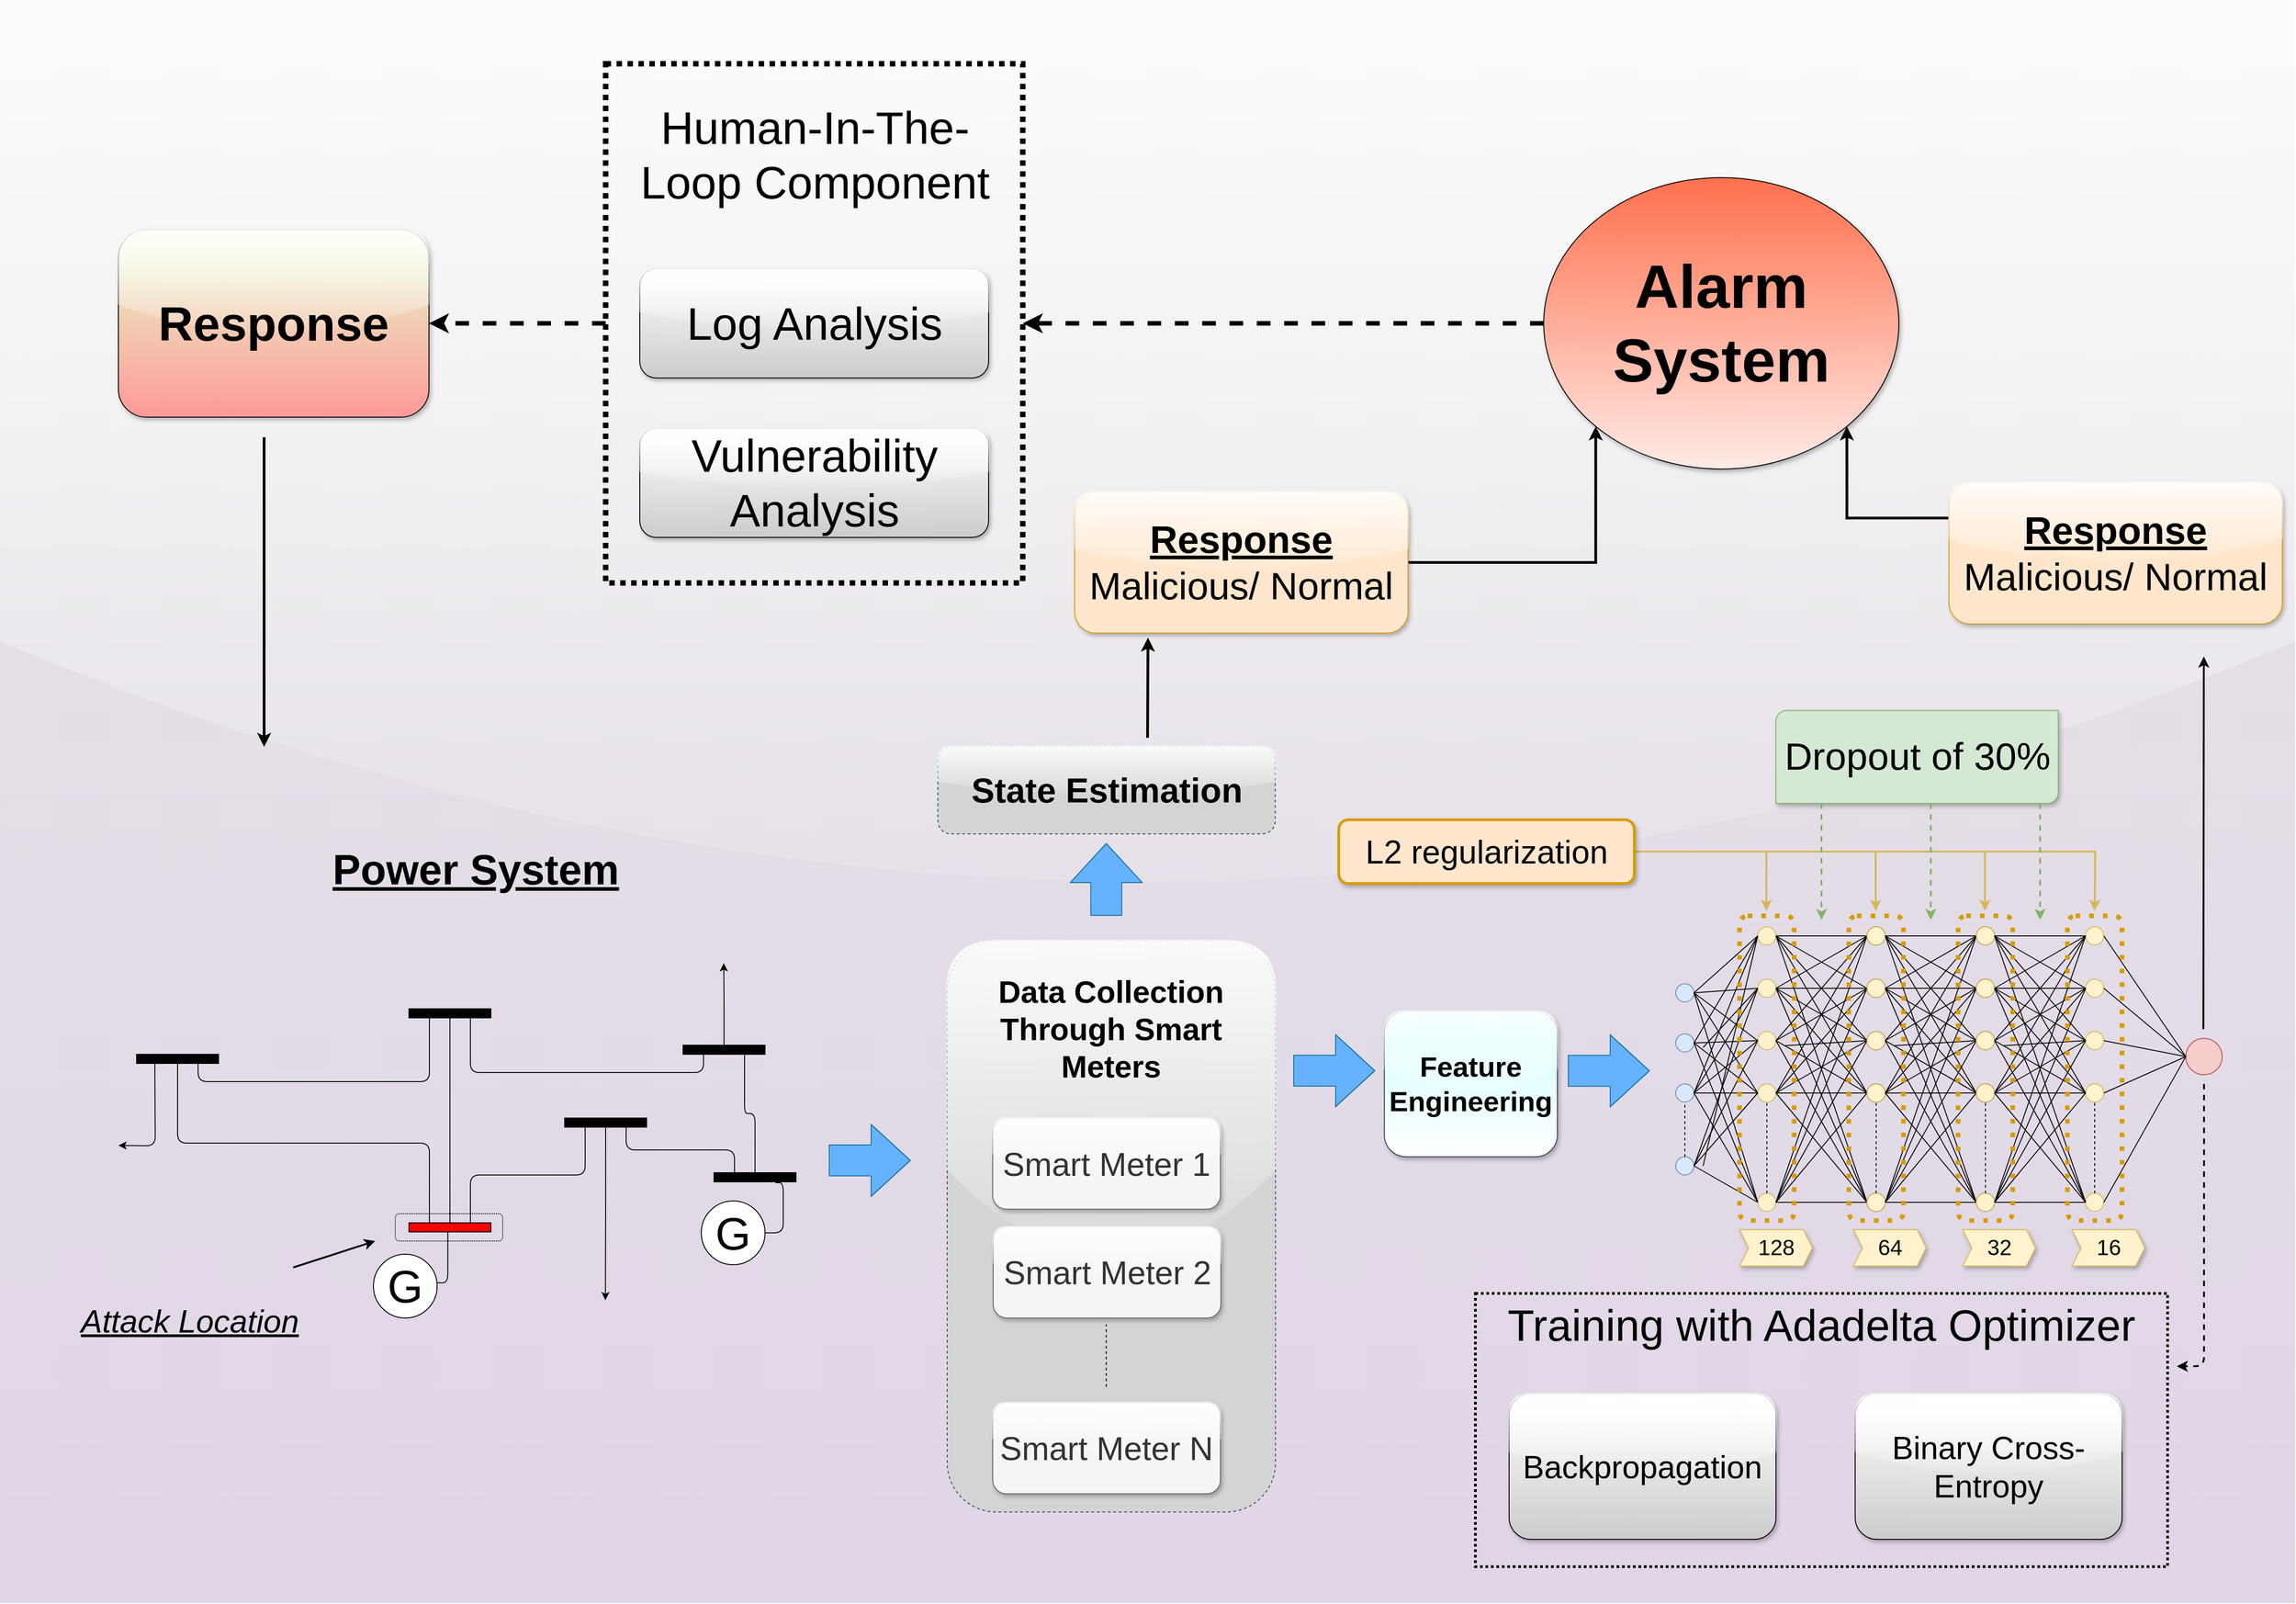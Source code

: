 <mxfile version="12.4.9" type="device"><diagram id="QYEzDwQ1jS1ctxKNKx_r" name="Page-1"><mxGraphModel dx="4295" dy="3310" grid="1" gridSize="10" guides="1" tooltips="1" connect="1" arrows="1" fold="1" page="1" pageScale="1" pageWidth="850" pageHeight="1100" math="0" shadow="0"><root><mxCell id="0"/><mxCell id="1" parent="0"/><mxCell id="x4ixSR2vpyXNt4ig7lM3-156" value="" style="rounded=0;whiteSpace=wrap;html=1;dashed=1;strokeColor=none;fillColor=#e6e6e6;fontColor=#333333;gradientColor=#E1D5E7;glass=1;" parent="1" vertex="1"><mxGeometry x="-810" y="-580" width="2520" height="1760" as="geometry"/></mxCell><mxCell id="-XHIglu5GrOCtu1h5aNj-3" value="" style="rounded=1;whiteSpace=wrap;html=1;dashed=1;strokeColor=#314354;fillColor=#D4D4D4;fontColor=#ffffff;fontSize=14;glass=1;" parent="1" vertex="1"><mxGeometry x="230" y="453" width="360.5" height="627" as="geometry"/></mxCell><mxCell id="-XHIglu5GrOCtu1h5aNj-5" value="Smart Meter 2" style="rounded=1;whiteSpace=wrap;html=1;fillColor=#f5f5f5;strokeColor=#666666;fontColor=#333333;fontSize=36;shadow=1;glass=1;" parent="1" vertex="1"><mxGeometry x="280.5" y="767" width="250" height="100" as="geometry"/></mxCell><mxCell id="-XHIglu5GrOCtu1h5aNj-6" value="Smart Meter N" style="rounded=1;whiteSpace=wrap;html=1;fillColor=#f5f5f5;strokeColor=#666666;fontColor=#333333;fontSize=36;shadow=1;glass=1;" parent="1" vertex="1"><mxGeometry x="280" y="960" width="250" height="100" as="geometry"/></mxCell><mxCell id="-XHIglu5GrOCtu1h5aNj-12" value="" style="endArrow=none;dashed=1;html=1;" parent="1" edge="1"><mxGeometry width="50" height="50" relative="1" as="geometry"><mxPoint x="404.66" y="942.5" as="sourcePoint"/><mxPoint x="404.66" y="874" as="targetPoint"/></mxGeometry></mxCell><mxCell id="-XHIglu5GrOCtu1h5aNj-14" value="Data Collection Through Smart Meters" style="rounded=1;whiteSpace=wrap;html=1;strokeColor=none;fillColor=none;fontSize=34;fontStyle=1" parent="1" vertex="1"><mxGeometry x="270.25" y="506" width="280" height="88" as="geometry"/></mxCell><mxCell id="-XHIglu5GrOCtu1h5aNj-15" value="" style="shape=flexArrow;endArrow=classic;html=1;endWidth=44;endSize=14;width=34;fillColor=#66B2FF;strokeColor=#10739e;" parent="1" edge="1"><mxGeometry width="50" height="50" relative="1" as="geometry"><mxPoint x="100" y="694" as="sourcePoint"/><mxPoint x="190" y="694" as="targetPoint"/><Array as="points"><mxPoint x="140" y="694"/></Array></mxGeometry></mxCell><mxCell id="-XHIglu5GrOCtu1h5aNj-16" value="&lt;span style=&quot;color: rgba(0 , 0 , 0 , 0) ; font-family: monospace ; font-size: 0px&quot;&gt;%3CmxGraphModel%3E%3Croot%3E%3CmxCell%20id%3D%220%22%2F%3E%3CmxCell%20id%3D%221%22%20parent%3D%220%22%2F%3E%3CmxCell%20id%3D%222%22%20value%3D%22%22%20style%3D%22rounded%3D1%3BwhiteSpace%3Dwrap%3Bhtml%3D1%3Bdashed%3D1%3BstrokeColor%3D%23314354%3BfillColor%3D%23D4D4D4%3BfontColor%3D%23ffffff%3B%22%20vertex%3D%221%22%20parent%3D%221%22%3E%3CmxGeometry%20x%3D%22433%22%20y%3D%22640%22%20width%3D%22155%22%20height%3D%22230%22%20as%3D%22geometry%22%2F%3E%3C%2FmxCell%3E%3C%2Froot%3E%3C%2FmxGraphModel%3E&lt;/span&gt;" style="text;html=1;align=center;verticalAlign=middle;resizable=0;points=[];;autosize=1;" parent="1" vertex="1"><mxGeometry x="1040" y="700" width="20" height="20" as="geometry"/></mxCell><mxCell id="-XHIglu5GrOCtu1h5aNj-17" value="&lt;font style=&quot;font-size: 38px;&quot; color=&quot;#000000&quot;&gt;State Estimation&lt;/font&gt;" style="rounded=1;whiteSpace=wrap;html=1;dashed=1;strokeColor=#314354;fillColor=#D4D4D4;fontColor=#ffffff;fontSize=38;fontStyle=1;glass=1;" parent="1" vertex="1"><mxGeometry x="219.75" y="240" width="370.5" height="95.5" as="geometry"/></mxCell><mxCell id="x4ixSR2vpyXNt4ig7lM3-1" value="" style="shape=flexArrow;endArrow=classic;html=1;endWidth=44;endSize=14;width=34;fillColor=#66B2FF;strokeColor=#10739e;" parent="1" edge="1"><mxGeometry width="50" height="50" relative="1" as="geometry"><mxPoint x="404.67" y="425.5" as="sourcePoint"/><mxPoint x="404.67" y="345.5" as="targetPoint"/><Array as="points"/></mxGeometry></mxCell><mxCell id="x4ixSR2vpyXNt4ig7lM3-2" value="" style="shape=flexArrow;endArrow=classic;html=1;endWidth=44;endSize=14;width=34;fillColor=#66B2FF;strokeColor=#10739e;" parent="1" edge="1"><mxGeometry width="50" height="50" relative="1" as="geometry"><mxPoint x="610" y="595.5" as="sourcePoint"/><mxPoint x="700" y="595.5" as="targetPoint"/><Array as="points"><mxPoint x="650" y="595.5"/></Array></mxGeometry></mxCell><mxCell id="x4ixSR2vpyXNt4ig7lM3-6" value="" style="ellipse;whiteSpace=wrap;html=1;aspect=fixed;fillColor=#dae8fc;strokeColor=#6c8ebf;" parent="1" vertex="1"><mxGeometry x="1030" y="500" width="20" height="20" as="geometry"/></mxCell><mxCell id="x4ixSR2vpyXNt4ig7lM3-7" value="" style="ellipse;whiteSpace=wrap;html=1;aspect=fixed;fillColor=#dae8fc;strokeColor=#6c8ebf;" parent="1" vertex="1"><mxGeometry x="1030" y="555" width="20" height="20" as="geometry"/></mxCell><mxCell id="x4ixSR2vpyXNt4ig7lM3-8" value="" style="ellipse;whiteSpace=wrap;html=1;aspect=fixed;fillColor=#dae8fc;strokeColor=#6c8ebf;" parent="1" vertex="1"><mxGeometry x="1030" y="610" width="20" height="20" as="geometry"/></mxCell><mxCell id="x4ixSR2vpyXNt4ig7lM3-9" value="" style="ellipse;whiteSpace=wrap;html=1;aspect=fixed;fillColor=#dae8fc;strokeColor=#6c8ebf;" parent="1" vertex="1"><mxGeometry x="1030" y="690" width="20" height="20" as="geometry"/></mxCell><mxCell id="x4ixSR2vpyXNt4ig7lM3-10" value="" style="endArrow=none;dashed=1;html=1;entryX=0.5;entryY=1;entryDx=0;entryDy=0;exitX=0.5;exitY=0;exitDx=0;exitDy=0;" parent="1" source="x4ixSR2vpyXNt4ig7lM3-9" target="x4ixSR2vpyXNt4ig7lM3-8" edge="1"><mxGeometry width="50" height="50" relative="1" as="geometry"><mxPoint x="1020" y="670" as="sourcePoint"/><mxPoint x="1070" y="620" as="targetPoint"/></mxGeometry></mxCell><mxCell id="x4ixSR2vpyXNt4ig7lM3-11" value="" style="ellipse;whiteSpace=wrap;html=1;aspect=fixed;fillColor=#fff2cc;strokeColor=#d6b656;" parent="1" vertex="1"><mxGeometry x="1120" y="437.5" width="20" height="20" as="geometry"/></mxCell><mxCell id="x4ixSR2vpyXNt4ig7lM3-12" value="" style="ellipse;whiteSpace=wrap;html=1;aspect=fixed;fillColor=#fff2cc;strokeColor=#d6b656;" parent="1" vertex="1"><mxGeometry x="1120" y="495" width="20" height="20" as="geometry"/></mxCell><mxCell id="x4ixSR2vpyXNt4ig7lM3-13" value="" style="ellipse;whiteSpace=wrap;html=1;aspect=fixed;fillColor=#fff2cc;strokeColor=#d6b656;" parent="1" vertex="1"><mxGeometry x="1120" y="552.5" width="20" height="20" as="geometry"/></mxCell><mxCell id="x4ixSR2vpyXNt4ig7lM3-14" value="" style="ellipse;whiteSpace=wrap;html=1;aspect=fixed;fillColor=#fff2cc;strokeColor=#d6b656;" parent="1" vertex="1"><mxGeometry x="1120" y="610" width="20" height="20" as="geometry"/></mxCell><mxCell id="x4ixSR2vpyXNt4ig7lM3-15" value="" style="ellipse;whiteSpace=wrap;html=1;aspect=fixed;fillColor=#fff2cc;strokeColor=#d6b656;" parent="1" vertex="1"><mxGeometry x="1120" y="730" width="20" height="20" as="geometry"/></mxCell><mxCell id="x4ixSR2vpyXNt4ig7lM3-16" value="" style="endArrow=none;dashed=1;html=1;entryX=0.5;entryY=1;entryDx=0;entryDy=0;exitX=0.5;exitY=0;exitDx=0;exitDy=0;" parent="1" source="x4ixSR2vpyXNt4ig7lM3-15" target="x4ixSR2vpyXNt4ig7lM3-14" edge="1"><mxGeometry width="50" height="50" relative="1" as="geometry"><mxPoint x="1030" y="830" as="sourcePoint"/><mxPoint x="1080" y="780" as="targetPoint"/></mxGeometry></mxCell><mxCell id="x4ixSR2vpyXNt4ig7lM3-17" value="" style="ellipse;whiteSpace=wrap;html=1;aspect=fixed;" parent="1" vertex="1"><mxGeometry x="1240" y="437.5" width="20" height="20" as="geometry"/></mxCell><mxCell id="x4ixSR2vpyXNt4ig7lM3-18" value="" style="ellipse;whiteSpace=wrap;html=1;aspect=fixed;" parent="1" vertex="1"><mxGeometry x="1240" y="495" width="20" height="20" as="geometry"/></mxCell><mxCell id="x4ixSR2vpyXNt4ig7lM3-19" value="" style="ellipse;whiteSpace=wrap;html=1;aspect=fixed;" parent="1" vertex="1"><mxGeometry x="1240" y="552.5" width="20" height="20" as="geometry"/></mxCell><mxCell id="x4ixSR2vpyXNt4ig7lM3-20" value="" style="ellipse;whiteSpace=wrap;html=1;aspect=fixed;" parent="1" vertex="1"><mxGeometry x="1240" y="610" width="20" height="20" as="geometry"/></mxCell><mxCell id="x4ixSR2vpyXNt4ig7lM3-21" value="" style="ellipse;whiteSpace=wrap;html=1;aspect=fixed;" parent="1" vertex="1"><mxGeometry x="1240" y="730" width="20" height="20" as="geometry"/></mxCell><mxCell id="x4ixSR2vpyXNt4ig7lM3-22" value="" style="endArrow=none;dashed=1;html=1;entryX=0.5;entryY=1;entryDx=0;entryDy=0;exitX=0.5;exitY=0;exitDx=0;exitDy=0;" parent="1" source="x4ixSR2vpyXNt4ig7lM3-21" target="x4ixSR2vpyXNt4ig7lM3-20" edge="1"><mxGeometry width="50" height="50" relative="1" as="geometry"><mxPoint x="1150" y="830" as="sourcePoint"/><mxPoint x="1200" y="780" as="targetPoint"/></mxGeometry></mxCell><mxCell id="x4ixSR2vpyXNt4ig7lM3-23" value="" style="ellipse;whiteSpace=wrap;html=1;aspect=fixed;fillColor=#f8cecc;strokeColor=#b85450;" parent="1" vertex="1"><mxGeometry x="1590" y="560" width="40" height="40" as="geometry"/></mxCell><mxCell id="x4ixSR2vpyXNt4ig7lM3-24" value="" style="endArrow=none;html=1;entryX=0;entryY=0.5;entryDx=0;entryDy=0;exitX=1;exitY=0.5;exitDx=0;exitDy=0;" parent="1" source="x4ixSR2vpyXNt4ig7lM3-6" target="x4ixSR2vpyXNt4ig7lM3-11" edge="1"><mxGeometry width="50" height="50" relative="1" as="geometry"><mxPoint x="1030" y="830" as="sourcePoint"/><mxPoint x="1080" y="780" as="targetPoint"/></mxGeometry></mxCell><mxCell id="x4ixSR2vpyXNt4ig7lM3-25" value="" style="endArrow=none;html=1;entryX=0;entryY=0.5;entryDx=0;entryDy=0;exitX=1;exitY=0.5;exitDx=0;exitDy=0;" parent="1" source="x4ixSR2vpyXNt4ig7lM3-6" target="x4ixSR2vpyXNt4ig7lM3-12" edge="1"><mxGeometry width="50" height="50" relative="1" as="geometry"><mxPoint x="1030" y="830" as="sourcePoint"/><mxPoint x="1080" y="780" as="targetPoint"/></mxGeometry></mxCell><mxCell id="x4ixSR2vpyXNt4ig7lM3-26" value="" style="endArrow=none;html=1;entryX=0;entryY=0.5;entryDx=0;entryDy=0;exitX=1;exitY=0.5;exitDx=0;exitDy=0;" parent="1" source="x4ixSR2vpyXNt4ig7lM3-6" target="x4ixSR2vpyXNt4ig7lM3-13" edge="1"><mxGeometry width="50" height="50" relative="1" as="geometry"><mxPoint x="1030" y="830" as="sourcePoint"/><mxPoint x="1080" y="780" as="targetPoint"/></mxGeometry></mxCell><mxCell id="x4ixSR2vpyXNt4ig7lM3-27" value="" style="endArrow=none;html=1;entryX=1;entryY=0.5;entryDx=0;entryDy=0;exitX=0;exitY=0.5;exitDx=0;exitDy=0;" parent="1" source="x4ixSR2vpyXNt4ig7lM3-14" target="x4ixSR2vpyXNt4ig7lM3-6" edge="1"><mxGeometry width="50" height="50" relative="1" as="geometry"><mxPoint x="1030" y="830" as="sourcePoint"/><mxPoint x="1080" y="780" as="targetPoint"/></mxGeometry></mxCell><mxCell id="x4ixSR2vpyXNt4ig7lM3-28" value="" style="endArrow=none;html=1;entryX=0;entryY=0.5;entryDx=0;entryDy=0;exitX=1;exitY=0.5;exitDx=0;exitDy=0;" parent="1" source="x4ixSR2vpyXNt4ig7lM3-6" target="x4ixSR2vpyXNt4ig7lM3-15" edge="1"><mxGeometry width="50" height="50" relative="1" as="geometry"><mxPoint x="1030" y="830" as="sourcePoint"/><mxPoint x="1080" y="780" as="targetPoint"/></mxGeometry></mxCell><mxCell id="x4ixSR2vpyXNt4ig7lM3-29" value="" style="endArrow=none;html=1;entryX=0;entryY=0.5;entryDx=0;entryDy=0;exitX=1;exitY=0.5;exitDx=0;exitDy=0;" parent="1" source="x4ixSR2vpyXNt4ig7lM3-7" target="x4ixSR2vpyXNt4ig7lM3-11" edge="1"><mxGeometry width="50" height="50" relative="1" as="geometry"><mxPoint x="1030" y="830" as="sourcePoint"/><mxPoint x="1080" y="780" as="targetPoint"/></mxGeometry></mxCell><mxCell id="x4ixSR2vpyXNt4ig7lM3-30" value="" style="endArrow=none;html=1;entryX=0;entryY=0.5;entryDx=0;entryDy=0;" parent="1" target="x4ixSR2vpyXNt4ig7lM3-12" edge="1"><mxGeometry width="50" height="50" relative="1" as="geometry"><mxPoint x="1060" y="570" as="sourcePoint"/><mxPoint x="1080" y="780" as="targetPoint"/></mxGeometry></mxCell><mxCell id="x4ixSR2vpyXNt4ig7lM3-31" value="" style="endArrow=none;html=1;entryX=0;entryY=0.5;entryDx=0;entryDy=0;exitX=1;exitY=0.5;exitDx=0;exitDy=0;" parent="1" source="x4ixSR2vpyXNt4ig7lM3-8" target="x4ixSR2vpyXNt4ig7lM3-13" edge="1"><mxGeometry width="50" height="50" relative="1" as="geometry"><mxPoint x="1030" y="830" as="sourcePoint"/><mxPoint x="1080" y="780" as="targetPoint"/></mxGeometry></mxCell><mxCell id="x4ixSR2vpyXNt4ig7lM3-32" value="" style="endArrow=none;html=1;entryX=0;entryY=0.5;entryDx=0;entryDy=0;exitX=1;exitY=0.5;exitDx=0;exitDy=0;" parent="1" source="x4ixSR2vpyXNt4ig7lM3-8" target="x4ixSR2vpyXNt4ig7lM3-14" edge="1"><mxGeometry width="50" height="50" relative="1" as="geometry"><mxPoint x="1030" y="830" as="sourcePoint"/><mxPoint x="1080" y="780" as="targetPoint"/></mxGeometry></mxCell><mxCell id="x4ixSR2vpyXNt4ig7lM3-33" value="" style="endArrow=none;html=1;entryX=0;entryY=0.5;entryDx=0;entryDy=0;exitX=1;exitY=0.5;exitDx=0;exitDy=0;" parent="1" source="x4ixSR2vpyXNt4ig7lM3-8" target="x4ixSR2vpyXNt4ig7lM3-15" edge="1"><mxGeometry width="50" height="50" relative="1" as="geometry"><mxPoint x="1030" y="830" as="sourcePoint"/><mxPoint x="1080" y="780" as="targetPoint"/></mxGeometry></mxCell><mxCell id="x4ixSR2vpyXNt4ig7lM3-34" value="" style="endArrow=none;html=1;entryX=0;entryY=0.5;entryDx=0;entryDy=0;" parent="1" target="x4ixSR2vpyXNt4ig7lM3-11" edge="1"><mxGeometry width="50" height="50" relative="1" as="geometry"><mxPoint x="1060" y="700" as="sourcePoint"/><mxPoint x="1080" y="780" as="targetPoint"/></mxGeometry></mxCell><mxCell id="x4ixSR2vpyXNt4ig7lM3-35" value="" style="endArrow=none;html=1;entryX=0;entryY=0.5;entryDx=0;entryDy=0;exitX=1;exitY=0.5;exitDx=0;exitDy=0;" parent="1" source="x4ixSR2vpyXNt4ig7lM3-9" target="x4ixSR2vpyXNt4ig7lM3-13" edge="1"><mxGeometry width="50" height="50" relative="1" as="geometry"><mxPoint x="1030" y="830" as="sourcePoint"/><mxPoint x="1080" y="780" as="targetPoint"/></mxGeometry></mxCell><mxCell id="x4ixSR2vpyXNt4ig7lM3-36" value="" style="endArrow=none;html=1;exitX=1;exitY=0.5;exitDx=0;exitDy=0;entryX=0;entryY=0.5;entryDx=0;entryDy=0;" parent="1" source="x4ixSR2vpyXNt4ig7lM3-9" target="x4ixSR2vpyXNt4ig7lM3-12" edge="1"><mxGeometry width="50" height="50" relative="1" as="geometry"><mxPoint x="1030" y="830" as="sourcePoint"/><mxPoint x="1080" y="780" as="targetPoint"/></mxGeometry></mxCell><mxCell id="x4ixSR2vpyXNt4ig7lM3-37" value="" style="endArrow=none;html=1;entryX=0;entryY=0.5;entryDx=0;entryDy=0;exitX=1;exitY=0.5;exitDx=0;exitDy=0;" parent="1" source="x4ixSR2vpyXNt4ig7lM3-9" target="x4ixSR2vpyXNt4ig7lM3-14" edge="1"><mxGeometry width="50" height="50" relative="1" as="geometry"><mxPoint x="1030" y="830" as="sourcePoint"/><mxPoint x="1080" y="780" as="targetPoint"/></mxGeometry></mxCell><mxCell id="x4ixSR2vpyXNt4ig7lM3-38" value="" style="endArrow=none;html=1;entryX=0;entryY=0.5;entryDx=0;entryDy=0;exitX=1;exitY=0.5;exitDx=0;exitDy=0;" parent="1" source="x4ixSR2vpyXNt4ig7lM3-9" target="x4ixSR2vpyXNt4ig7lM3-15" edge="1"><mxGeometry width="50" height="50" relative="1" as="geometry"><mxPoint x="1030" y="830" as="sourcePoint"/><mxPoint x="1080" y="780" as="targetPoint"/></mxGeometry></mxCell><mxCell id="x4ixSR2vpyXNt4ig7lM3-39" value="" style="endArrow=none;html=1;entryX=0;entryY=0.5;entryDx=0;entryDy=0;exitX=1;exitY=0.5;exitDx=0;exitDy=0;" parent="1" source="x4ixSR2vpyXNt4ig7lM3-11" target="x4ixSR2vpyXNt4ig7lM3-17" edge="1"><mxGeometry width="50" height="50" relative="1" as="geometry"><mxPoint x="1030" y="830" as="sourcePoint"/><mxPoint x="1080" y="780" as="targetPoint"/></mxGeometry></mxCell><mxCell id="x4ixSR2vpyXNt4ig7lM3-40" value="" style="endArrow=none;html=1;entryX=0;entryY=0.5;entryDx=0;entryDy=0;exitX=1;exitY=0.5;exitDx=0;exitDy=0;" parent="1" source="x4ixSR2vpyXNt4ig7lM3-12" target="x4ixSR2vpyXNt4ig7lM3-17" edge="1"><mxGeometry width="50" height="50" relative="1" as="geometry"><mxPoint x="1030" y="830" as="sourcePoint"/><mxPoint x="1080" y="780" as="targetPoint"/></mxGeometry></mxCell><mxCell id="x4ixSR2vpyXNt4ig7lM3-41" value="" style="endArrow=none;html=1;entryX=0;entryY=0.5;entryDx=0;entryDy=0;exitX=1;exitY=0.5;exitDx=0;exitDy=0;" parent="1" source="x4ixSR2vpyXNt4ig7lM3-13" target="x4ixSR2vpyXNt4ig7lM3-17" edge="1"><mxGeometry width="50" height="50" relative="1" as="geometry"><mxPoint x="1150" y="560" as="sourcePoint"/><mxPoint x="1080" y="780" as="targetPoint"/></mxGeometry></mxCell><mxCell id="x4ixSR2vpyXNt4ig7lM3-42" value="" style="endArrow=none;html=1;entryX=0;entryY=0.5;entryDx=0;entryDy=0;exitX=1;exitY=0.5;exitDx=0;exitDy=0;" parent="1" source="x4ixSR2vpyXNt4ig7lM3-14" target="x4ixSR2vpyXNt4ig7lM3-17" edge="1"><mxGeometry width="50" height="50" relative="1" as="geometry"><mxPoint x="1030" y="830" as="sourcePoint"/><mxPoint x="1080" y="780" as="targetPoint"/></mxGeometry></mxCell><mxCell id="x4ixSR2vpyXNt4ig7lM3-43" value="" style="endArrow=none;html=1;entryX=0;entryY=0.5;entryDx=0;entryDy=0;exitX=1;exitY=0.5;exitDx=0;exitDy=0;" parent="1" source="x4ixSR2vpyXNt4ig7lM3-15" target="x4ixSR2vpyXNt4ig7lM3-17" edge="1"><mxGeometry width="50" height="50" relative="1" as="geometry"><mxPoint x="1030" y="830" as="sourcePoint"/><mxPoint x="1080" y="780" as="targetPoint"/></mxGeometry></mxCell><mxCell id="x4ixSR2vpyXNt4ig7lM3-44" value="" style="endArrow=none;html=1;entryX=0;entryY=0.5;entryDx=0;entryDy=0;exitX=1;exitY=0.5;exitDx=0;exitDy=0;" parent="1" source="x4ixSR2vpyXNt4ig7lM3-12" target="x4ixSR2vpyXNt4ig7lM3-18" edge="1"><mxGeometry width="50" height="50" relative="1" as="geometry"><mxPoint x="1030" y="830" as="sourcePoint"/><mxPoint x="1080" y="780" as="targetPoint"/></mxGeometry></mxCell><mxCell id="x4ixSR2vpyXNt4ig7lM3-45" value="" style="endArrow=none;html=1;entryX=0;entryY=0.5;entryDx=0;entryDy=0;exitX=1;exitY=0.5;exitDx=0;exitDy=0;" parent="1" source="x4ixSR2vpyXNt4ig7lM3-11" target="x4ixSR2vpyXNt4ig7lM3-18" edge="1"><mxGeometry width="50" height="50" relative="1" as="geometry"><mxPoint x="1030" y="830" as="sourcePoint"/><mxPoint x="1080" y="780" as="targetPoint"/></mxGeometry></mxCell><mxCell id="x4ixSR2vpyXNt4ig7lM3-46" value="" style="endArrow=none;html=1;entryX=0;entryY=0.5;entryDx=0;entryDy=0;exitX=1;exitY=0.5;exitDx=0;exitDy=0;" parent="1" source="x4ixSR2vpyXNt4ig7lM3-13" target="x4ixSR2vpyXNt4ig7lM3-18" edge="1"><mxGeometry width="50" height="50" relative="1" as="geometry"><mxPoint x="1030" y="830" as="sourcePoint"/><mxPoint x="1080" y="780" as="targetPoint"/></mxGeometry></mxCell><mxCell id="x4ixSR2vpyXNt4ig7lM3-47" value="" style="endArrow=none;html=1;entryX=0;entryY=0.5;entryDx=0;entryDy=0;exitX=1;exitY=0.5;exitDx=0;exitDy=0;" parent="1" source="x4ixSR2vpyXNt4ig7lM3-14" target="x4ixSR2vpyXNt4ig7lM3-18" edge="1"><mxGeometry width="50" height="50" relative="1" as="geometry"><mxPoint x="1170" y="610" as="sourcePoint"/><mxPoint x="1080" y="780" as="targetPoint"/></mxGeometry></mxCell><mxCell id="x4ixSR2vpyXNt4ig7lM3-48" value="" style="endArrow=none;html=1;entryX=0;entryY=0.5;entryDx=0;entryDy=0;exitX=1;exitY=0.5;exitDx=0;exitDy=0;" parent="1" source="x4ixSR2vpyXNt4ig7lM3-15" target="x4ixSR2vpyXNt4ig7lM3-18" edge="1"><mxGeometry width="50" height="50" relative="1" as="geometry"><mxPoint x="1030" y="830" as="sourcePoint"/><mxPoint x="1080" y="780" as="targetPoint"/></mxGeometry></mxCell><mxCell id="x4ixSR2vpyXNt4ig7lM3-49" value="" style="endArrow=none;html=1;entryX=0;entryY=0.5;entryDx=0;entryDy=0;exitX=1;exitY=0.5;exitDx=0;exitDy=0;" parent="1" source="x4ixSR2vpyXNt4ig7lM3-14" target="x4ixSR2vpyXNt4ig7lM3-19" edge="1"><mxGeometry width="50" height="50" relative="1" as="geometry"><mxPoint x="1030" y="830" as="sourcePoint"/><mxPoint x="1080" y="780" as="targetPoint"/></mxGeometry></mxCell><mxCell id="x4ixSR2vpyXNt4ig7lM3-50" value="" style="endArrow=none;html=1;entryX=0;entryY=0.5;entryDx=0;entryDy=0;" parent="1" target="x4ixSR2vpyXNt4ig7lM3-19" edge="1"><mxGeometry width="50" height="50" relative="1" as="geometry"><mxPoint x="1150" y="568" as="sourcePoint"/><mxPoint x="1080" y="780" as="targetPoint"/></mxGeometry></mxCell><mxCell id="x4ixSR2vpyXNt4ig7lM3-51" value="" style="endArrow=none;html=1;entryX=0;entryY=0.5;entryDx=0;entryDy=0;exitX=1;exitY=0.5;exitDx=0;exitDy=0;" parent="1" source="x4ixSR2vpyXNt4ig7lM3-12" target="x4ixSR2vpyXNt4ig7lM3-19" edge="1"><mxGeometry width="50" height="50" relative="1" as="geometry"><mxPoint x="1030" y="830" as="sourcePoint"/><mxPoint x="1080" y="780" as="targetPoint"/></mxGeometry></mxCell><mxCell id="x4ixSR2vpyXNt4ig7lM3-52" value="" style="endArrow=none;html=1;entryX=0;entryY=0.5;entryDx=0;entryDy=0;exitX=1;exitY=0.5;exitDx=0;exitDy=0;" parent="1" source="x4ixSR2vpyXNt4ig7lM3-11" target="x4ixSR2vpyXNt4ig7lM3-19" edge="1"><mxGeometry width="50" height="50" relative="1" as="geometry"><mxPoint x="1030" y="830" as="sourcePoint"/><mxPoint x="1080" y="780" as="targetPoint"/></mxGeometry></mxCell><mxCell id="x4ixSR2vpyXNt4ig7lM3-53" value="" style="endArrow=none;html=1;entryX=0;entryY=0.5;entryDx=0;entryDy=0;exitX=1;exitY=0.5;exitDx=0;exitDy=0;" parent="1" source="x4ixSR2vpyXNt4ig7lM3-15" target="x4ixSR2vpyXNt4ig7lM3-19" edge="1"><mxGeometry width="50" height="50" relative="1" as="geometry"><mxPoint x="1030" y="830" as="sourcePoint"/><mxPoint x="1080" y="780" as="targetPoint"/></mxGeometry></mxCell><mxCell id="x4ixSR2vpyXNt4ig7lM3-54" value="" style="endArrow=none;html=1;entryX=0;entryY=0.5;entryDx=0;entryDy=0;exitX=1;exitY=0.5;exitDx=0;exitDy=0;" parent="1" source="x4ixSR2vpyXNt4ig7lM3-11" target="x4ixSR2vpyXNt4ig7lM3-20" edge="1"><mxGeometry width="50" height="50" relative="1" as="geometry"><mxPoint x="1030" y="830" as="sourcePoint"/><mxPoint x="1080" y="780" as="targetPoint"/></mxGeometry></mxCell><mxCell id="x4ixSR2vpyXNt4ig7lM3-55" value="" style="endArrow=none;html=1;entryX=0;entryY=0.5;entryDx=0;entryDy=0;exitX=1;exitY=0.5;exitDx=0;exitDy=0;" parent="1" source="x4ixSR2vpyXNt4ig7lM3-12" target="x4ixSR2vpyXNt4ig7lM3-20" edge="1"><mxGeometry width="50" height="50" relative="1" as="geometry"><mxPoint x="1030" y="830" as="sourcePoint"/><mxPoint x="1080" y="780" as="targetPoint"/></mxGeometry></mxCell><mxCell id="x4ixSR2vpyXNt4ig7lM3-56" value="" style="endArrow=none;html=1;entryX=0;entryY=0.5;entryDx=0;entryDy=0;exitX=1;exitY=0.5;exitDx=0;exitDy=0;" parent="1" source="x4ixSR2vpyXNt4ig7lM3-13" target="x4ixSR2vpyXNt4ig7lM3-20" edge="1"><mxGeometry width="50" height="50" relative="1" as="geometry"><mxPoint x="1030" y="830" as="sourcePoint"/><mxPoint x="1080" y="780" as="targetPoint"/></mxGeometry></mxCell><mxCell id="x4ixSR2vpyXNt4ig7lM3-57" value="" style="endArrow=none;html=1;entryX=0;entryY=0.5;entryDx=0;entryDy=0;exitX=1;exitY=0.5;exitDx=0;exitDy=0;" parent="1" source="x4ixSR2vpyXNt4ig7lM3-14" target="x4ixSR2vpyXNt4ig7lM3-20" edge="1"><mxGeometry width="50" height="50" relative="1" as="geometry"><mxPoint x="1030" y="830" as="sourcePoint"/><mxPoint x="1080" y="780" as="targetPoint"/></mxGeometry></mxCell><mxCell id="x4ixSR2vpyXNt4ig7lM3-58" value="" style="endArrow=none;html=1;entryX=0;entryY=0.5;entryDx=0;entryDy=0;exitX=1;exitY=0.5;exitDx=0;exitDy=0;" parent="1" source="x4ixSR2vpyXNt4ig7lM3-15" target="x4ixSR2vpyXNt4ig7lM3-20" edge="1"><mxGeometry width="50" height="50" relative="1" as="geometry"><mxPoint x="1030" y="830" as="sourcePoint"/><mxPoint x="1080" y="780" as="targetPoint"/></mxGeometry></mxCell><mxCell id="x4ixSR2vpyXNt4ig7lM3-59" value="" style="endArrow=none;html=1;entryX=0;entryY=0.5;entryDx=0;entryDy=0;exitX=1;exitY=0.5;exitDx=0;exitDy=0;" parent="1" source="x4ixSR2vpyXNt4ig7lM3-15" target="x4ixSR2vpyXNt4ig7lM3-21" edge="1"><mxGeometry width="50" height="50" relative="1" as="geometry"><mxPoint x="1030" y="830" as="sourcePoint"/><mxPoint x="1080" y="780" as="targetPoint"/></mxGeometry></mxCell><mxCell id="x4ixSR2vpyXNt4ig7lM3-60" value="" style="endArrow=none;html=1;entryX=0;entryY=0.5;entryDx=0;entryDy=0;exitX=1;exitY=0.5;exitDx=0;exitDy=0;" parent="1" source="x4ixSR2vpyXNt4ig7lM3-14" target="x4ixSR2vpyXNt4ig7lM3-21" edge="1"><mxGeometry width="50" height="50" relative="1" as="geometry"><mxPoint x="1030" y="830" as="sourcePoint"/><mxPoint x="1080" y="780" as="targetPoint"/></mxGeometry></mxCell><mxCell id="x4ixSR2vpyXNt4ig7lM3-61" value="" style="endArrow=none;html=1;entryX=0;entryY=0.5;entryDx=0;entryDy=0;exitX=1;exitY=0.5;exitDx=0;exitDy=0;" parent="1" source="x4ixSR2vpyXNt4ig7lM3-13" target="x4ixSR2vpyXNt4ig7lM3-21" edge="1"><mxGeometry width="50" height="50" relative="1" as="geometry"><mxPoint x="1030" y="830" as="sourcePoint"/><mxPoint x="1080" y="780" as="targetPoint"/></mxGeometry></mxCell><mxCell id="x4ixSR2vpyXNt4ig7lM3-62" value="" style="endArrow=none;html=1;entryX=0;entryY=0.5;entryDx=0;entryDy=0;exitX=1;exitY=0.5;exitDx=0;exitDy=0;" parent="1" source="x4ixSR2vpyXNt4ig7lM3-12" target="x4ixSR2vpyXNt4ig7lM3-21" edge="1"><mxGeometry width="50" height="50" relative="1" as="geometry"><mxPoint x="1030" y="830" as="sourcePoint"/><mxPoint x="1080" y="780" as="targetPoint"/></mxGeometry></mxCell><mxCell id="x4ixSR2vpyXNt4ig7lM3-63" value="" style="endArrow=none;html=1;entryX=0;entryY=0.5;entryDx=0;entryDy=0;exitX=1;exitY=0.5;exitDx=0;exitDy=0;" parent="1" source="x4ixSR2vpyXNt4ig7lM3-11" target="x4ixSR2vpyXNt4ig7lM3-21" edge="1"><mxGeometry width="50" height="50" relative="1" as="geometry"><mxPoint x="1030" y="830" as="sourcePoint"/><mxPoint x="1080" y="780" as="targetPoint"/></mxGeometry></mxCell><mxCell id="x4ixSR2vpyXNt4ig7lM3-64" value="" style="ellipse;whiteSpace=wrap;html=1;aspect=fixed;fillColor=#fff2cc;strokeColor=#d6b656;" parent="1" vertex="1"><mxGeometry x="1240" y="437.5" width="20" height="20" as="geometry"/></mxCell><mxCell id="x4ixSR2vpyXNt4ig7lM3-65" value="" style="ellipse;whiteSpace=wrap;html=1;aspect=fixed;fillColor=#fff2cc;strokeColor=#d6b656;" parent="1" vertex="1"><mxGeometry x="1240" y="495" width="20" height="20" as="geometry"/></mxCell><mxCell id="x4ixSR2vpyXNt4ig7lM3-66" value="" style="ellipse;whiteSpace=wrap;html=1;aspect=fixed;fillColor=#fff2cc;strokeColor=#d6b656;" parent="1" vertex="1"><mxGeometry x="1240" y="552.5" width="20" height="20" as="geometry"/></mxCell><mxCell id="x4ixSR2vpyXNt4ig7lM3-67" value="" style="ellipse;whiteSpace=wrap;html=1;aspect=fixed;fillColor=#fff2cc;strokeColor=#d6b656;" parent="1" vertex="1"><mxGeometry x="1240" y="610" width="20" height="20" as="geometry"/></mxCell><mxCell id="x4ixSR2vpyXNt4ig7lM3-68" value="" style="ellipse;whiteSpace=wrap;html=1;aspect=fixed;fillColor=#fff2cc;strokeColor=#d6b656;" parent="1" vertex="1"><mxGeometry x="1240" y="730" width="20" height="20" as="geometry"/></mxCell><mxCell id="x4ixSR2vpyXNt4ig7lM3-69" value="" style="endArrow=none;dashed=1;html=1;entryX=0.5;entryY=1;entryDx=0;entryDy=0;exitX=0.5;exitY=0;exitDx=0;exitDy=0;" parent="1" source="x4ixSR2vpyXNt4ig7lM3-68" target="x4ixSR2vpyXNt4ig7lM3-67" edge="1"><mxGeometry width="50" height="50" relative="1" as="geometry"><mxPoint x="1150" y="830" as="sourcePoint"/><mxPoint x="1200" y="780" as="targetPoint"/></mxGeometry></mxCell><mxCell id="x4ixSR2vpyXNt4ig7lM3-70" value="" style="ellipse;whiteSpace=wrap;html=1;aspect=fixed;" parent="1" vertex="1"><mxGeometry x="1360" y="437.5" width="20" height="20" as="geometry"/></mxCell><mxCell id="x4ixSR2vpyXNt4ig7lM3-71" value="" style="ellipse;whiteSpace=wrap;html=1;aspect=fixed;" parent="1" vertex="1"><mxGeometry x="1360" y="495" width="20" height="20" as="geometry"/></mxCell><mxCell id="x4ixSR2vpyXNt4ig7lM3-72" value="" style="ellipse;whiteSpace=wrap;html=1;aspect=fixed;" parent="1" vertex="1"><mxGeometry x="1360" y="552.5" width="20" height="20" as="geometry"/></mxCell><mxCell id="x4ixSR2vpyXNt4ig7lM3-73" value="" style="ellipse;whiteSpace=wrap;html=1;aspect=fixed;" parent="1" vertex="1"><mxGeometry x="1360" y="610" width="20" height="20" as="geometry"/></mxCell><mxCell id="x4ixSR2vpyXNt4ig7lM3-74" value="" style="ellipse;whiteSpace=wrap;html=1;aspect=fixed;" parent="1" vertex="1"><mxGeometry x="1360" y="730" width="20" height="20" as="geometry"/></mxCell><mxCell id="x4ixSR2vpyXNt4ig7lM3-75" value="" style="endArrow=none;dashed=1;html=1;entryX=0.5;entryY=1;entryDx=0;entryDy=0;exitX=0.5;exitY=0;exitDx=0;exitDy=0;" parent="1" source="x4ixSR2vpyXNt4ig7lM3-74" target="x4ixSR2vpyXNt4ig7lM3-73" edge="1"><mxGeometry width="50" height="50" relative="1" as="geometry"><mxPoint x="1270" y="830" as="sourcePoint"/><mxPoint x="1320" y="780" as="targetPoint"/></mxGeometry></mxCell><mxCell id="x4ixSR2vpyXNt4ig7lM3-76" value="" style="endArrow=none;html=1;entryX=0;entryY=0.5;entryDx=0;entryDy=0;exitX=1;exitY=0.5;exitDx=0;exitDy=0;" parent="1" source="x4ixSR2vpyXNt4ig7lM3-64" target="x4ixSR2vpyXNt4ig7lM3-70" edge="1"><mxGeometry width="50" height="50" relative="1" as="geometry"><mxPoint x="1150" y="830" as="sourcePoint"/><mxPoint x="1200" y="780" as="targetPoint"/></mxGeometry></mxCell><mxCell id="x4ixSR2vpyXNt4ig7lM3-77" value="" style="endArrow=none;html=1;entryX=0;entryY=0.5;entryDx=0;entryDy=0;exitX=1;exitY=0.5;exitDx=0;exitDy=0;" parent="1" source="x4ixSR2vpyXNt4ig7lM3-65" target="x4ixSR2vpyXNt4ig7lM3-70" edge="1"><mxGeometry width="50" height="50" relative="1" as="geometry"><mxPoint x="1150" y="830" as="sourcePoint"/><mxPoint x="1200" y="780" as="targetPoint"/></mxGeometry></mxCell><mxCell id="x4ixSR2vpyXNt4ig7lM3-78" value="" style="endArrow=none;html=1;entryX=0;entryY=0.5;entryDx=0;entryDy=0;exitX=1;exitY=0.5;exitDx=0;exitDy=0;" parent="1" source="x4ixSR2vpyXNt4ig7lM3-66" target="x4ixSR2vpyXNt4ig7lM3-70" edge="1"><mxGeometry width="50" height="50" relative="1" as="geometry"><mxPoint x="1270" y="560" as="sourcePoint"/><mxPoint x="1200" y="780" as="targetPoint"/></mxGeometry></mxCell><mxCell id="x4ixSR2vpyXNt4ig7lM3-79" value="" style="endArrow=none;html=1;entryX=0;entryY=0.5;entryDx=0;entryDy=0;exitX=1;exitY=0.5;exitDx=0;exitDy=0;" parent="1" source="x4ixSR2vpyXNt4ig7lM3-67" target="x4ixSR2vpyXNt4ig7lM3-70" edge="1"><mxGeometry width="50" height="50" relative="1" as="geometry"><mxPoint x="1150" y="830" as="sourcePoint"/><mxPoint x="1200" y="780" as="targetPoint"/></mxGeometry></mxCell><mxCell id="x4ixSR2vpyXNt4ig7lM3-80" value="" style="endArrow=none;html=1;entryX=0;entryY=0.5;entryDx=0;entryDy=0;exitX=1;exitY=0.5;exitDx=0;exitDy=0;" parent="1" source="x4ixSR2vpyXNt4ig7lM3-68" target="x4ixSR2vpyXNt4ig7lM3-70" edge="1"><mxGeometry width="50" height="50" relative="1" as="geometry"><mxPoint x="1150" y="830" as="sourcePoint"/><mxPoint x="1200" y="780" as="targetPoint"/></mxGeometry></mxCell><mxCell id="x4ixSR2vpyXNt4ig7lM3-81" value="" style="endArrow=none;html=1;entryX=0;entryY=0.5;entryDx=0;entryDy=0;exitX=1;exitY=0.5;exitDx=0;exitDy=0;" parent="1" source="x4ixSR2vpyXNt4ig7lM3-65" target="x4ixSR2vpyXNt4ig7lM3-71" edge="1"><mxGeometry width="50" height="50" relative="1" as="geometry"><mxPoint x="1150" y="830" as="sourcePoint"/><mxPoint x="1200" y="780" as="targetPoint"/></mxGeometry></mxCell><mxCell id="x4ixSR2vpyXNt4ig7lM3-82" value="" style="endArrow=none;html=1;entryX=0;entryY=0.5;entryDx=0;entryDy=0;exitX=1;exitY=0.5;exitDx=0;exitDy=0;" parent="1" source="x4ixSR2vpyXNt4ig7lM3-64" target="x4ixSR2vpyXNt4ig7lM3-71" edge="1"><mxGeometry width="50" height="50" relative="1" as="geometry"><mxPoint x="1150" y="830" as="sourcePoint"/><mxPoint x="1200" y="780" as="targetPoint"/></mxGeometry></mxCell><mxCell id="x4ixSR2vpyXNt4ig7lM3-83" value="" style="endArrow=none;html=1;entryX=0;entryY=0.5;entryDx=0;entryDy=0;exitX=1;exitY=0.5;exitDx=0;exitDy=0;" parent="1" source="x4ixSR2vpyXNt4ig7lM3-66" target="x4ixSR2vpyXNt4ig7lM3-71" edge="1"><mxGeometry width="50" height="50" relative="1" as="geometry"><mxPoint x="1150" y="830" as="sourcePoint"/><mxPoint x="1200" y="780" as="targetPoint"/></mxGeometry></mxCell><mxCell id="x4ixSR2vpyXNt4ig7lM3-84" value="" style="endArrow=none;html=1;entryX=0;entryY=0.5;entryDx=0;entryDy=0;exitX=1;exitY=0.5;exitDx=0;exitDy=0;" parent="1" source="x4ixSR2vpyXNt4ig7lM3-67" target="x4ixSR2vpyXNt4ig7lM3-71" edge="1"><mxGeometry width="50" height="50" relative="1" as="geometry"><mxPoint x="1290" y="610" as="sourcePoint"/><mxPoint x="1200" y="780" as="targetPoint"/></mxGeometry></mxCell><mxCell id="x4ixSR2vpyXNt4ig7lM3-85" value="" style="endArrow=none;html=1;entryX=0;entryY=0.5;entryDx=0;entryDy=0;exitX=1;exitY=0.5;exitDx=0;exitDy=0;" parent="1" source="x4ixSR2vpyXNt4ig7lM3-68" target="x4ixSR2vpyXNt4ig7lM3-71" edge="1"><mxGeometry width="50" height="50" relative="1" as="geometry"><mxPoint x="1150" y="830" as="sourcePoint"/><mxPoint x="1200" y="780" as="targetPoint"/></mxGeometry></mxCell><mxCell id="x4ixSR2vpyXNt4ig7lM3-86" value="" style="endArrow=none;html=1;entryX=0;entryY=0.5;entryDx=0;entryDy=0;exitX=1;exitY=0.5;exitDx=0;exitDy=0;" parent="1" source="x4ixSR2vpyXNt4ig7lM3-67" target="x4ixSR2vpyXNt4ig7lM3-72" edge="1"><mxGeometry width="50" height="50" relative="1" as="geometry"><mxPoint x="1150" y="830" as="sourcePoint"/><mxPoint x="1200" y="780" as="targetPoint"/></mxGeometry></mxCell><mxCell id="x4ixSR2vpyXNt4ig7lM3-87" value="" style="endArrow=none;html=1;entryX=0;entryY=0.5;entryDx=0;entryDy=0;" parent="1" target="x4ixSR2vpyXNt4ig7lM3-72" edge="1"><mxGeometry width="50" height="50" relative="1" as="geometry"><mxPoint x="1270" y="568" as="sourcePoint"/><mxPoint x="1200" y="780" as="targetPoint"/></mxGeometry></mxCell><mxCell id="x4ixSR2vpyXNt4ig7lM3-88" value="" style="endArrow=none;html=1;entryX=0;entryY=0.5;entryDx=0;entryDy=0;exitX=1;exitY=0.5;exitDx=0;exitDy=0;" parent="1" source="x4ixSR2vpyXNt4ig7lM3-65" target="x4ixSR2vpyXNt4ig7lM3-72" edge="1"><mxGeometry width="50" height="50" relative="1" as="geometry"><mxPoint x="1150" y="830" as="sourcePoint"/><mxPoint x="1200" y="780" as="targetPoint"/></mxGeometry></mxCell><mxCell id="x4ixSR2vpyXNt4ig7lM3-89" value="" style="endArrow=none;html=1;entryX=0;entryY=0.5;entryDx=0;entryDy=0;exitX=1;exitY=0.5;exitDx=0;exitDy=0;" parent="1" source="x4ixSR2vpyXNt4ig7lM3-64" target="x4ixSR2vpyXNt4ig7lM3-72" edge="1"><mxGeometry width="50" height="50" relative="1" as="geometry"><mxPoint x="1150" y="830" as="sourcePoint"/><mxPoint x="1200" y="780" as="targetPoint"/></mxGeometry></mxCell><mxCell id="x4ixSR2vpyXNt4ig7lM3-90" value="" style="endArrow=none;html=1;entryX=0;entryY=0.5;entryDx=0;entryDy=0;exitX=1;exitY=0.5;exitDx=0;exitDy=0;" parent="1" source="x4ixSR2vpyXNt4ig7lM3-68" target="x4ixSR2vpyXNt4ig7lM3-72" edge="1"><mxGeometry width="50" height="50" relative="1" as="geometry"><mxPoint x="1150" y="830" as="sourcePoint"/><mxPoint x="1200" y="780" as="targetPoint"/></mxGeometry></mxCell><mxCell id="x4ixSR2vpyXNt4ig7lM3-91" value="" style="endArrow=none;html=1;entryX=0;entryY=0.5;entryDx=0;entryDy=0;exitX=1;exitY=0.5;exitDx=0;exitDy=0;" parent="1" source="x4ixSR2vpyXNt4ig7lM3-64" target="x4ixSR2vpyXNt4ig7lM3-73" edge="1"><mxGeometry width="50" height="50" relative="1" as="geometry"><mxPoint x="1150" y="830" as="sourcePoint"/><mxPoint x="1200" y="780" as="targetPoint"/></mxGeometry></mxCell><mxCell id="x4ixSR2vpyXNt4ig7lM3-92" value="" style="endArrow=none;html=1;entryX=0;entryY=0.5;entryDx=0;entryDy=0;exitX=1;exitY=0.5;exitDx=0;exitDy=0;" parent="1" source="x4ixSR2vpyXNt4ig7lM3-65" target="x4ixSR2vpyXNt4ig7lM3-73" edge="1"><mxGeometry width="50" height="50" relative="1" as="geometry"><mxPoint x="1150" y="830" as="sourcePoint"/><mxPoint x="1200" y="780" as="targetPoint"/></mxGeometry></mxCell><mxCell id="x4ixSR2vpyXNt4ig7lM3-93" value="" style="endArrow=none;html=1;entryX=0;entryY=0.5;entryDx=0;entryDy=0;exitX=1;exitY=0.5;exitDx=0;exitDy=0;" parent="1" source="x4ixSR2vpyXNt4ig7lM3-66" target="x4ixSR2vpyXNt4ig7lM3-73" edge="1"><mxGeometry width="50" height="50" relative="1" as="geometry"><mxPoint x="1150" y="830" as="sourcePoint"/><mxPoint x="1200" y="780" as="targetPoint"/></mxGeometry></mxCell><mxCell id="x4ixSR2vpyXNt4ig7lM3-94" value="" style="endArrow=none;html=1;entryX=0;entryY=0.5;entryDx=0;entryDy=0;exitX=1;exitY=0.5;exitDx=0;exitDy=0;" parent="1" source="x4ixSR2vpyXNt4ig7lM3-67" target="x4ixSR2vpyXNt4ig7lM3-73" edge="1"><mxGeometry width="50" height="50" relative="1" as="geometry"><mxPoint x="1150" y="830" as="sourcePoint"/><mxPoint x="1200" y="780" as="targetPoint"/></mxGeometry></mxCell><mxCell id="x4ixSR2vpyXNt4ig7lM3-95" value="" style="endArrow=none;html=1;entryX=0;entryY=0.5;entryDx=0;entryDy=0;exitX=1;exitY=0.5;exitDx=0;exitDy=0;" parent="1" source="x4ixSR2vpyXNt4ig7lM3-68" target="x4ixSR2vpyXNt4ig7lM3-73" edge="1"><mxGeometry width="50" height="50" relative="1" as="geometry"><mxPoint x="1150" y="830" as="sourcePoint"/><mxPoint x="1200" y="780" as="targetPoint"/></mxGeometry></mxCell><mxCell id="x4ixSR2vpyXNt4ig7lM3-96" value="" style="endArrow=none;html=1;entryX=0;entryY=0.5;entryDx=0;entryDy=0;exitX=1;exitY=0.5;exitDx=0;exitDy=0;" parent="1" source="x4ixSR2vpyXNt4ig7lM3-68" target="x4ixSR2vpyXNt4ig7lM3-74" edge="1"><mxGeometry width="50" height="50" relative="1" as="geometry"><mxPoint x="1150" y="830" as="sourcePoint"/><mxPoint x="1200" y="780" as="targetPoint"/></mxGeometry></mxCell><mxCell id="x4ixSR2vpyXNt4ig7lM3-97" value="" style="endArrow=none;html=1;entryX=0;entryY=0.5;entryDx=0;entryDy=0;exitX=1;exitY=0.5;exitDx=0;exitDy=0;" parent="1" source="x4ixSR2vpyXNt4ig7lM3-67" target="x4ixSR2vpyXNt4ig7lM3-74" edge="1"><mxGeometry width="50" height="50" relative="1" as="geometry"><mxPoint x="1150" y="830" as="sourcePoint"/><mxPoint x="1200" y="780" as="targetPoint"/></mxGeometry></mxCell><mxCell id="x4ixSR2vpyXNt4ig7lM3-98" value="" style="endArrow=none;html=1;entryX=0;entryY=0.5;entryDx=0;entryDy=0;exitX=1;exitY=0.5;exitDx=0;exitDy=0;" parent="1" source="x4ixSR2vpyXNt4ig7lM3-66" target="x4ixSR2vpyXNt4ig7lM3-74" edge="1"><mxGeometry width="50" height="50" relative="1" as="geometry"><mxPoint x="1150" y="830" as="sourcePoint"/><mxPoint x="1200" y="780" as="targetPoint"/></mxGeometry></mxCell><mxCell id="x4ixSR2vpyXNt4ig7lM3-99" value="" style="endArrow=none;html=1;entryX=0;entryY=0.5;entryDx=0;entryDy=0;exitX=1;exitY=0.5;exitDx=0;exitDy=0;" parent="1" source="x4ixSR2vpyXNt4ig7lM3-65" target="x4ixSR2vpyXNt4ig7lM3-74" edge="1"><mxGeometry width="50" height="50" relative="1" as="geometry"><mxPoint x="1150" y="830" as="sourcePoint"/><mxPoint x="1200" y="780" as="targetPoint"/></mxGeometry></mxCell><mxCell id="x4ixSR2vpyXNt4ig7lM3-100" value="" style="endArrow=none;html=1;entryX=0;entryY=0.5;entryDx=0;entryDy=0;exitX=1;exitY=0.5;exitDx=0;exitDy=0;" parent="1" source="x4ixSR2vpyXNt4ig7lM3-64" target="x4ixSR2vpyXNt4ig7lM3-74" edge="1"><mxGeometry width="50" height="50" relative="1" as="geometry"><mxPoint x="1150" y="830" as="sourcePoint"/><mxPoint x="1200" y="780" as="targetPoint"/></mxGeometry></mxCell><mxCell id="x4ixSR2vpyXNt4ig7lM3-101" value="" style="ellipse;whiteSpace=wrap;html=1;aspect=fixed;fillColor=#fff2cc;strokeColor=#d6b656;" parent="1" vertex="1"><mxGeometry x="1360" y="437.5" width="20" height="20" as="geometry"/></mxCell><mxCell id="x4ixSR2vpyXNt4ig7lM3-102" value="" style="ellipse;whiteSpace=wrap;html=1;aspect=fixed;fillColor=#fff2cc;strokeColor=#d6b656;" parent="1" vertex="1"><mxGeometry x="1360" y="495" width="20" height="20" as="geometry"/></mxCell><mxCell id="x4ixSR2vpyXNt4ig7lM3-103" value="" style="ellipse;whiteSpace=wrap;html=1;aspect=fixed;fillColor=#fff2cc;strokeColor=#d6b656;" parent="1" vertex="1"><mxGeometry x="1360" y="552.5" width="20" height="20" as="geometry"/></mxCell><mxCell id="x4ixSR2vpyXNt4ig7lM3-104" value="" style="ellipse;whiteSpace=wrap;html=1;aspect=fixed;fillColor=#fff2cc;strokeColor=#d6b656;" parent="1" vertex="1"><mxGeometry x="1360" y="610" width="20" height="20" as="geometry"/></mxCell><mxCell id="x4ixSR2vpyXNt4ig7lM3-105" value="" style="ellipse;whiteSpace=wrap;html=1;aspect=fixed;fillColor=#fff2cc;strokeColor=#d6b656;" parent="1" vertex="1"><mxGeometry x="1360" y="730" width="20" height="20" as="geometry"/></mxCell><mxCell id="x4ixSR2vpyXNt4ig7lM3-106" value="" style="endArrow=none;dashed=1;html=1;entryX=0.5;entryY=1;entryDx=0;entryDy=0;exitX=0.5;exitY=0;exitDx=0;exitDy=0;" parent="1" source="x4ixSR2vpyXNt4ig7lM3-105" target="x4ixSR2vpyXNt4ig7lM3-104" edge="1"><mxGeometry width="50" height="50" relative="1" as="geometry"><mxPoint x="1270" y="830" as="sourcePoint"/><mxPoint x="1320" y="780" as="targetPoint"/></mxGeometry></mxCell><mxCell id="x4ixSR2vpyXNt4ig7lM3-107" value="" style="ellipse;whiteSpace=wrap;html=1;aspect=fixed;fillColor=#fff2cc;strokeColor=#d6b656;" parent="1" vertex="1"><mxGeometry x="1480" y="437.5" width="20" height="20" as="geometry"/></mxCell><mxCell id="x4ixSR2vpyXNt4ig7lM3-108" value="" style="ellipse;whiteSpace=wrap;html=1;aspect=fixed;fillColor=#fff2cc;strokeColor=#d6b656;" parent="1" vertex="1"><mxGeometry x="1480" y="495" width="20" height="20" as="geometry"/></mxCell><mxCell id="x4ixSR2vpyXNt4ig7lM3-109" value="" style="ellipse;whiteSpace=wrap;html=1;aspect=fixed;fillColor=#fff2cc;strokeColor=#d6b656;" parent="1" vertex="1"><mxGeometry x="1480" y="552.5" width="20" height="20" as="geometry"/></mxCell><mxCell id="x4ixSR2vpyXNt4ig7lM3-110" value="" style="ellipse;whiteSpace=wrap;html=1;aspect=fixed;fillColor=#fff2cc;strokeColor=#d6b656;" parent="1" vertex="1"><mxGeometry x="1480" y="610" width="20" height="20" as="geometry"/></mxCell><mxCell id="x4ixSR2vpyXNt4ig7lM3-111" value="" style="ellipse;whiteSpace=wrap;html=1;aspect=fixed;fillColor=#fff2cc;strokeColor=#d6b656;" parent="1" vertex="1"><mxGeometry x="1480" y="730" width="20" height="20" as="geometry"/></mxCell><mxCell id="x4ixSR2vpyXNt4ig7lM3-112" value="" style="endArrow=none;dashed=1;html=1;entryX=0.5;entryY=1;entryDx=0;entryDy=0;exitX=0.5;exitY=0;exitDx=0;exitDy=0;" parent="1" source="x4ixSR2vpyXNt4ig7lM3-111" target="x4ixSR2vpyXNt4ig7lM3-110" edge="1"><mxGeometry width="50" height="50" relative="1" as="geometry"><mxPoint x="1390" y="830" as="sourcePoint"/><mxPoint x="1440" y="780" as="targetPoint"/></mxGeometry></mxCell><mxCell id="x4ixSR2vpyXNt4ig7lM3-113" value="" style="endArrow=none;html=1;entryX=0;entryY=0.5;entryDx=0;entryDy=0;exitX=1;exitY=0.5;exitDx=0;exitDy=0;" parent="1" source="x4ixSR2vpyXNt4ig7lM3-101" target="x4ixSR2vpyXNt4ig7lM3-107" edge="1"><mxGeometry width="50" height="50" relative="1" as="geometry"><mxPoint x="1270" y="830" as="sourcePoint"/><mxPoint x="1320" y="780" as="targetPoint"/></mxGeometry></mxCell><mxCell id="x4ixSR2vpyXNt4ig7lM3-114" value="" style="endArrow=none;html=1;entryX=0;entryY=0.5;entryDx=0;entryDy=0;exitX=1;exitY=0.5;exitDx=0;exitDy=0;" parent="1" source="x4ixSR2vpyXNt4ig7lM3-102" target="x4ixSR2vpyXNt4ig7lM3-107" edge="1"><mxGeometry width="50" height="50" relative="1" as="geometry"><mxPoint x="1270" y="830" as="sourcePoint"/><mxPoint x="1320" y="780" as="targetPoint"/></mxGeometry></mxCell><mxCell id="x4ixSR2vpyXNt4ig7lM3-115" value="" style="endArrow=none;html=1;entryX=0;entryY=0.5;entryDx=0;entryDy=0;exitX=1;exitY=0.5;exitDx=0;exitDy=0;" parent="1" source="x4ixSR2vpyXNt4ig7lM3-103" target="x4ixSR2vpyXNt4ig7lM3-107" edge="1"><mxGeometry width="50" height="50" relative="1" as="geometry"><mxPoint x="1390" y="560" as="sourcePoint"/><mxPoint x="1320" y="780" as="targetPoint"/></mxGeometry></mxCell><mxCell id="x4ixSR2vpyXNt4ig7lM3-116" value="" style="endArrow=none;html=1;entryX=0;entryY=0.5;entryDx=0;entryDy=0;exitX=1;exitY=0.5;exitDx=0;exitDy=0;" parent="1" source="x4ixSR2vpyXNt4ig7lM3-104" target="x4ixSR2vpyXNt4ig7lM3-107" edge="1"><mxGeometry width="50" height="50" relative="1" as="geometry"><mxPoint x="1270" y="830" as="sourcePoint"/><mxPoint x="1320" y="780" as="targetPoint"/></mxGeometry></mxCell><mxCell id="x4ixSR2vpyXNt4ig7lM3-117" value="" style="endArrow=none;html=1;entryX=0;entryY=0.5;entryDx=0;entryDy=0;exitX=1;exitY=0.5;exitDx=0;exitDy=0;" parent="1" source="x4ixSR2vpyXNt4ig7lM3-105" target="x4ixSR2vpyXNt4ig7lM3-107" edge="1"><mxGeometry width="50" height="50" relative="1" as="geometry"><mxPoint x="1270" y="830" as="sourcePoint"/><mxPoint x="1320" y="780" as="targetPoint"/></mxGeometry></mxCell><mxCell id="x4ixSR2vpyXNt4ig7lM3-118" value="" style="endArrow=none;html=1;entryX=0;entryY=0.5;entryDx=0;entryDy=0;exitX=1;exitY=0.5;exitDx=0;exitDy=0;" parent="1" source="x4ixSR2vpyXNt4ig7lM3-102" target="x4ixSR2vpyXNt4ig7lM3-108" edge="1"><mxGeometry width="50" height="50" relative="1" as="geometry"><mxPoint x="1270" y="830" as="sourcePoint"/><mxPoint x="1320" y="780" as="targetPoint"/></mxGeometry></mxCell><mxCell id="x4ixSR2vpyXNt4ig7lM3-119" value="" style="endArrow=none;html=1;entryX=0;entryY=0.5;entryDx=0;entryDy=0;exitX=1;exitY=0.5;exitDx=0;exitDy=0;" parent="1" source="x4ixSR2vpyXNt4ig7lM3-101" target="x4ixSR2vpyXNt4ig7lM3-108" edge="1"><mxGeometry width="50" height="50" relative="1" as="geometry"><mxPoint x="1270" y="830" as="sourcePoint"/><mxPoint x="1320" y="780" as="targetPoint"/></mxGeometry></mxCell><mxCell id="x4ixSR2vpyXNt4ig7lM3-120" value="" style="endArrow=none;html=1;entryX=0;entryY=0.5;entryDx=0;entryDy=0;exitX=1;exitY=0.5;exitDx=0;exitDy=0;" parent="1" source="x4ixSR2vpyXNt4ig7lM3-103" target="x4ixSR2vpyXNt4ig7lM3-108" edge="1"><mxGeometry width="50" height="50" relative="1" as="geometry"><mxPoint x="1270" y="830" as="sourcePoint"/><mxPoint x="1320" y="780" as="targetPoint"/></mxGeometry></mxCell><mxCell id="x4ixSR2vpyXNt4ig7lM3-121" value="" style="endArrow=none;html=1;entryX=0;entryY=0.5;entryDx=0;entryDy=0;exitX=1;exitY=0.5;exitDx=0;exitDy=0;" parent="1" source="x4ixSR2vpyXNt4ig7lM3-104" target="x4ixSR2vpyXNt4ig7lM3-108" edge="1"><mxGeometry width="50" height="50" relative="1" as="geometry"><mxPoint x="1410" y="610" as="sourcePoint"/><mxPoint x="1320" y="780" as="targetPoint"/></mxGeometry></mxCell><mxCell id="x4ixSR2vpyXNt4ig7lM3-122" value="" style="endArrow=none;html=1;entryX=0;entryY=0.5;entryDx=0;entryDy=0;exitX=1;exitY=0.5;exitDx=0;exitDy=0;" parent="1" source="x4ixSR2vpyXNt4ig7lM3-105" target="x4ixSR2vpyXNt4ig7lM3-108" edge="1"><mxGeometry width="50" height="50" relative="1" as="geometry"><mxPoint x="1270" y="830" as="sourcePoint"/><mxPoint x="1320" y="780" as="targetPoint"/></mxGeometry></mxCell><mxCell id="x4ixSR2vpyXNt4ig7lM3-123" value="" style="endArrow=none;html=1;entryX=0;entryY=0.5;entryDx=0;entryDy=0;exitX=1;exitY=0.5;exitDx=0;exitDy=0;" parent="1" source="x4ixSR2vpyXNt4ig7lM3-104" target="x4ixSR2vpyXNt4ig7lM3-109" edge="1"><mxGeometry width="50" height="50" relative="1" as="geometry"><mxPoint x="1270" y="830" as="sourcePoint"/><mxPoint x="1320" y="780" as="targetPoint"/></mxGeometry></mxCell><mxCell id="x4ixSR2vpyXNt4ig7lM3-124" value="" style="endArrow=none;html=1;entryX=0;entryY=0.5;entryDx=0;entryDy=0;" parent="1" target="x4ixSR2vpyXNt4ig7lM3-109" edge="1"><mxGeometry width="50" height="50" relative="1" as="geometry"><mxPoint x="1390" y="568" as="sourcePoint"/><mxPoint x="1320" y="780" as="targetPoint"/></mxGeometry></mxCell><mxCell id="x4ixSR2vpyXNt4ig7lM3-125" value="" style="endArrow=none;html=1;entryX=0;entryY=0.5;entryDx=0;entryDy=0;exitX=1;exitY=0.5;exitDx=0;exitDy=0;" parent="1" source="x4ixSR2vpyXNt4ig7lM3-102" target="x4ixSR2vpyXNt4ig7lM3-109" edge="1"><mxGeometry width="50" height="50" relative="1" as="geometry"><mxPoint x="1270" y="830" as="sourcePoint"/><mxPoint x="1320" y="780" as="targetPoint"/></mxGeometry></mxCell><mxCell id="x4ixSR2vpyXNt4ig7lM3-126" value="" style="endArrow=none;html=1;entryX=0;entryY=0.5;entryDx=0;entryDy=0;exitX=1;exitY=0.5;exitDx=0;exitDy=0;" parent="1" source="x4ixSR2vpyXNt4ig7lM3-101" target="x4ixSR2vpyXNt4ig7lM3-109" edge="1"><mxGeometry width="50" height="50" relative="1" as="geometry"><mxPoint x="1270" y="830" as="sourcePoint"/><mxPoint x="1320" y="780" as="targetPoint"/></mxGeometry></mxCell><mxCell id="x4ixSR2vpyXNt4ig7lM3-127" value="" style="endArrow=none;html=1;entryX=0;entryY=0.5;entryDx=0;entryDy=0;exitX=1;exitY=0.5;exitDx=0;exitDy=0;" parent="1" source="x4ixSR2vpyXNt4ig7lM3-105" target="x4ixSR2vpyXNt4ig7lM3-109" edge="1"><mxGeometry width="50" height="50" relative="1" as="geometry"><mxPoint x="1270" y="830" as="sourcePoint"/><mxPoint x="1320" y="780" as="targetPoint"/></mxGeometry></mxCell><mxCell id="x4ixSR2vpyXNt4ig7lM3-128" value="" style="endArrow=none;html=1;entryX=0;entryY=0.5;entryDx=0;entryDy=0;exitX=1;exitY=0.5;exitDx=0;exitDy=0;" parent="1" source="x4ixSR2vpyXNt4ig7lM3-101" target="x4ixSR2vpyXNt4ig7lM3-110" edge="1"><mxGeometry width="50" height="50" relative="1" as="geometry"><mxPoint x="1270" y="830" as="sourcePoint"/><mxPoint x="1320" y="780" as="targetPoint"/></mxGeometry></mxCell><mxCell id="x4ixSR2vpyXNt4ig7lM3-129" value="" style="endArrow=none;html=1;entryX=0;entryY=0.5;entryDx=0;entryDy=0;exitX=1;exitY=0.5;exitDx=0;exitDy=0;" parent="1" source="x4ixSR2vpyXNt4ig7lM3-102" target="x4ixSR2vpyXNt4ig7lM3-110" edge="1"><mxGeometry width="50" height="50" relative="1" as="geometry"><mxPoint x="1270" y="830" as="sourcePoint"/><mxPoint x="1320" y="780" as="targetPoint"/></mxGeometry></mxCell><mxCell id="x4ixSR2vpyXNt4ig7lM3-130" value="" style="endArrow=none;html=1;entryX=0;entryY=0.5;entryDx=0;entryDy=0;exitX=1;exitY=0.5;exitDx=0;exitDy=0;" parent="1" source="x4ixSR2vpyXNt4ig7lM3-103" target="x4ixSR2vpyXNt4ig7lM3-110" edge="1"><mxGeometry width="50" height="50" relative="1" as="geometry"><mxPoint x="1270" y="830" as="sourcePoint"/><mxPoint x="1320" y="780" as="targetPoint"/></mxGeometry></mxCell><mxCell id="x4ixSR2vpyXNt4ig7lM3-131" value="" style="endArrow=none;html=1;entryX=0;entryY=0.5;entryDx=0;entryDy=0;exitX=1;exitY=0.5;exitDx=0;exitDy=0;" parent="1" source="x4ixSR2vpyXNt4ig7lM3-104" target="x4ixSR2vpyXNt4ig7lM3-110" edge="1"><mxGeometry width="50" height="50" relative="1" as="geometry"><mxPoint x="1270" y="830" as="sourcePoint"/><mxPoint x="1320" y="780" as="targetPoint"/></mxGeometry></mxCell><mxCell id="x4ixSR2vpyXNt4ig7lM3-132" value="" style="endArrow=none;html=1;entryX=0;entryY=0.5;entryDx=0;entryDy=0;exitX=1;exitY=0.5;exitDx=0;exitDy=0;" parent="1" source="x4ixSR2vpyXNt4ig7lM3-105" target="x4ixSR2vpyXNt4ig7lM3-110" edge="1"><mxGeometry width="50" height="50" relative="1" as="geometry"><mxPoint x="1270" y="830" as="sourcePoint"/><mxPoint x="1320" y="780" as="targetPoint"/></mxGeometry></mxCell><mxCell id="x4ixSR2vpyXNt4ig7lM3-133" value="" style="endArrow=none;html=1;entryX=0;entryY=0.5;entryDx=0;entryDy=0;exitX=1;exitY=0.5;exitDx=0;exitDy=0;" parent="1" source="x4ixSR2vpyXNt4ig7lM3-105" target="x4ixSR2vpyXNt4ig7lM3-111" edge="1"><mxGeometry width="50" height="50" relative="1" as="geometry"><mxPoint x="1270" y="830" as="sourcePoint"/><mxPoint x="1320" y="780" as="targetPoint"/></mxGeometry></mxCell><mxCell id="x4ixSR2vpyXNt4ig7lM3-134" value="" style="endArrow=none;html=1;entryX=0;entryY=0.5;entryDx=0;entryDy=0;exitX=1;exitY=0.5;exitDx=0;exitDy=0;" parent="1" source="x4ixSR2vpyXNt4ig7lM3-104" target="x4ixSR2vpyXNt4ig7lM3-111" edge="1"><mxGeometry width="50" height="50" relative="1" as="geometry"><mxPoint x="1270" y="830" as="sourcePoint"/><mxPoint x="1320" y="780" as="targetPoint"/></mxGeometry></mxCell><mxCell id="x4ixSR2vpyXNt4ig7lM3-135" value="" style="endArrow=none;html=1;entryX=0;entryY=0.5;entryDx=0;entryDy=0;exitX=1;exitY=0.5;exitDx=0;exitDy=0;" parent="1" source="x4ixSR2vpyXNt4ig7lM3-103" target="x4ixSR2vpyXNt4ig7lM3-111" edge="1"><mxGeometry width="50" height="50" relative="1" as="geometry"><mxPoint x="1270" y="830" as="sourcePoint"/><mxPoint x="1320" y="780" as="targetPoint"/></mxGeometry></mxCell><mxCell id="x4ixSR2vpyXNt4ig7lM3-136" value="" style="endArrow=none;html=1;entryX=0;entryY=0.5;entryDx=0;entryDy=0;exitX=1;exitY=0.5;exitDx=0;exitDy=0;" parent="1" source="x4ixSR2vpyXNt4ig7lM3-102" target="x4ixSR2vpyXNt4ig7lM3-111" edge="1"><mxGeometry width="50" height="50" relative="1" as="geometry"><mxPoint x="1270" y="830" as="sourcePoint"/><mxPoint x="1320" y="780" as="targetPoint"/></mxGeometry></mxCell><mxCell id="x4ixSR2vpyXNt4ig7lM3-137" value="" style="endArrow=none;html=1;entryX=0;entryY=0.5;entryDx=0;entryDy=0;exitX=1;exitY=0.5;exitDx=0;exitDy=0;" parent="1" source="x4ixSR2vpyXNt4ig7lM3-101" target="x4ixSR2vpyXNt4ig7lM3-111" edge="1"><mxGeometry width="50" height="50" relative="1" as="geometry"><mxPoint x="1270" y="830" as="sourcePoint"/><mxPoint x="1320" y="780" as="targetPoint"/></mxGeometry></mxCell><mxCell id="x4ixSR2vpyXNt4ig7lM3-138" value="" style="endArrow=none;html=1;entryX=0;entryY=0.5;entryDx=0;entryDy=0;exitX=1;exitY=0.5;exitDx=0;exitDy=0;" parent="1" source="x4ixSR2vpyXNt4ig7lM3-107" target="x4ixSR2vpyXNt4ig7lM3-23" edge="1"><mxGeometry width="50" height="50" relative="1" as="geometry"><mxPoint x="1030" y="830" as="sourcePoint"/><mxPoint x="1080" y="780" as="targetPoint"/></mxGeometry></mxCell><mxCell id="x4ixSR2vpyXNt4ig7lM3-139" value="" style="endArrow=none;html=1;entryX=0;entryY=0.5;entryDx=0;entryDy=0;exitX=1;exitY=0.5;exitDx=0;exitDy=0;" parent="1" source="x4ixSR2vpyXNt4ig7lM3-108" target="x4ixSR2vpyXNt4ig7lM3-23" edge="1"><mxGeometry width="50" height="50" relative="1" as="geometry"><mxPoint x="1030" y="830" as="sourcePoint"/><mxPoint x="1080" y="780" as="targetPoint"/></mxGeometry></mxCell><mxCell id="x4ixSR2vpyXNt4ig7lM3-140" value="" style="endArrow=none;html=1;entryX=0;entryY=0.5;entryDx=0;entryDy=0;exitX=1;exitY=0.5;exitDx=0;exitDy=0;" parent="1" source="x4ixSR2vpyXNt4ig7lM3-109" target="x4ixSR2vpyXNt4ig7lM3-23" edge="1"><mxGeometry width="50" height="50" relative="1" as="geometry"><mxPoint x="1030" y="830" as="sourcePoint"/><mxPoint x="1080" y="780" as="targetPoint"/></mxGeometry></mxCell><mxCell id="x4ixSR2vpyXNt4ig7lM3-141" value="" style="endArrow=none;html=1;entryX=0;entryY=0.5;entryDx=0;entryDy=0;exitX=1;exitY=0.5;exitDx=0;exitDy=0;" parent="1" source="x4ixSR2vpyXNt4ig7lM3-110" target="x4ixSR2vpyXNt4ig7lM3-23" edge="1"><mxGeometry width="50" height="50" relative="1" as="geometry"><mxPoint x="1030" y="830" as="sourcePoint"/><mxPoint x="1080" y="780" as="targetPoint"/></mxGeometry></mxCell><mxCell id="x4ixSR2vpyXNt4ig7lM3-142" value="" style="endArrow=none;html=1;entryX=0;entryY=0.5;entryDx=0;entryDy=0;exitX=1;exitY=0.5;exitDx=0;exitDy=0;" parent="1" source="x4ixSR2vpyXNt4ig7lM3-111" target="x4ixSR2vpyXNt4ig7lM3-23" edge="1"><mxGeometry width="50" height="50" relative="1" as="geometry"><mxPoint x="1030" y="830" as="sourcePoint"/><mxPoint x="1080" y="780" as="targetPoint"/></mxGeometry></mxCell><mxCell id="x4ixSR2vpyXNt4ig7lM3-143" value="" style="endArrow=none;html=1;entryX=0;entryY=0.5;entryDx=0;entryDy=0;exitX=1;exitY=0.5;exitDx=0;exitDy=0;" parent="1" source="x4ixSR2vpyXNt4ig7lM3-7" target="x4ixSR2vpyXNt4ig7lM3-13" edge="1"><mxGeometry width="50" height="50" relative="1" as="geometry"><mxPoint x="1030" y="830" as="sourcePoint"/><mxPoint x="1080" y="780" as="targetPoint"/></mxGeometry></mxCell><mxCell id="x4ixSR2vpyXNt4ig7lM3-144" value="" style="endArrow=none;html=1;entryX=0;entryY=0.5;entryDx=0;entryDy=0;exitX=1;exitY=0.5;exitDx=0;exitDy=0;" parent="1" source="x4ixSR2vpyXNt4ig7lM3-7" target="x4ixSR2vpyXNt4ig7lM3-14" edge="1"><mxGeometry width="50" height="50" relative="1" as="geometry"><mxPoint x="1030" y="830" as="sourcePoint"/><mxPoint x="1080" y="780" as="targetPoint"/></mxGeometry></mxCell><mxCell id="x4ixSR2vpyXNt4ig7lM3-145" value="" style="endArrow=none;html=1;entryX=0;entryY=0.5;entryDx=0;entryDy=0;exitX=1;exitY=0.5;exitDx=0;exitDy=0;" parent="1" source="x4ixSR2vpyXNt4ig7lM3-7" target="x4ixSR2vpyXNt4ig7lM3-15" edge="1"><mxGeometry width="50" height="50" relative="1" as="geometry"><mxPoint x="1030" y="830" as="sourcePoint"/><mxPoint x="1080" y="780" as="targetPoint"/></mxGeometry></mxCell><mxCell id="x4ixSR2vpyXNt4ig7lM3-146" value="" style="endArrow=none;html=1;entryX=0;entryY=0.5;entryDx=0;entryDy=0;exitX=1;exitY=0.5;exitDx=0;exitDy=0;" parent="1" source="x4ixSR2vpyXNt4ig7lM3-8" target="x4ixSR2vpyXNt4ig7lM3-12" edge="1"><mxGeometry width="50" height="50" relative="1" as="geometry"><mxPoint x="1030" y="830" as="sourcePoint"/><mxPoint x="1080" y="780" as="targetPoint"/></mxGeometry></mxCell><mxCell id="x4ixSR2vpyXNt4ig7lM3-147" value="" style="endArrow=none;html=1;entryX=0;entryY=0.5;entryDx=0;entryDy=0;exitX=1;exitY=0.5;exitDx=0;exitDy=0;" parent="1" source="x4ixSR2vpyXNt4ig7lM3-8" target="x4ixSR2vpyXNt4ig7lM3-11" edge="1"><mxGeometry width="50" height="50" relative="1" as="geometry"><mxPoint x="1030" y="830" as="sourcePoint"/><mxPoint x="1080" y="780" as="targetPoint"/></mxGeometry></mxCell><mxCell id="x4ixSR2vpyXNt4ig7lM3-149" value="Dropout of 30%" style="verticalLabelPosition=middle;verticalAlign=middle;html=1;shape=mxgraph.basic.diag_round_rect;dx=6;labelPosition=center;align=center;fillColor=#d5e8d4;strokeColor=#82b366;fontSize=42;shadow=1;" parent="1" vertex="1"><mxGeometry x="1140" y="200" width="310" height="102" as="geometry"/></mxCell><mxCell id="x4ixSR2vpyXNt4ig7lM3-152" value="128" style="html=1;shadow=1;dashed=0;align=center;verticalAlign=middle;shape=mxgraph.arrows2.arrow;dy=0;dx=10;notch=10;fillColor=#fff2cc;strokeColor=#d6b656;fontSize=24;" parent="1" vertex="1"><mxGeometry x="1100" y="770" width="80" height="40" as="geometry"/></mxCell><mxCell id="x4ixSR2vpyXNt4ig7lM3-153" value="64" style="html=1;shadow=1;dashed=0;align=center;verticalAlign=middle;shape=mxgraph.arrows2.arrow;dy=0;dx=10;notch=10;fillColor=#fff2cc;strokeColor=#d6b656;fontSize=24;" parent="1" vertex="1"><mxGeometry x="1225" y="770" width="80" height="40" as="geometry"/></mxCell><mxCell id="x4ixSR2vpyXNt4ig7lM3-154" value="32" style="html=1;shadow=1;dashed=0;align=center;verticalAlign=middle;shape=mxgraph.arrows2.arrow;dy=0;dx=10;notch=10;fillColor=#fff2cc;strokeColor=#d6b656;fontSize=24;" parent="1" vertex="1"><mxGeometry x="1345" y="770" width="80" height="40" as="geometry"/></mxCell><mxCell id="x4ixSR2vpyXNt4ig7lM3-155" value="16" style="html=1;shadow=1;dashed=0;align=center;verticalAlign=middle;shape=mxgraph.arrows2.arrow;dy=0;dx=10;notch=10;fillColor=#fff2cc;strokeColor=#d6b656;fontSize=24;" parent="1" vertex="1"><mxGeometry x="1465" y="770" width="80" height="40" as="geometry"/></mxCell><mxCell id="x4ixSR2vpyXNt4ig7lM3-165" style="edgeStyle=orthogonalEdgeStyle;rounded=0;orthogonalLoop=1;jettySize=auto;html=1;exitX=0;exitY=0.25;exitDx=0;exitDy=0;strokeWidth=3;fontSize=24;entryX=1;entryY=1;entryDx=0;entryDy=0;" parent="1" source="x4ixSR2vpyXNt4ig7lM3-159" target="x4ixSR2vpyXNt4ig7lM3-163" edge="1"><mxGeometry relative="1" as="geometry"/></mxCell><mxCell id="x4ixSR2vpyXNt4ig7lM3-159" value="&lt;b style=&quot;font-size: 42px;&quot;&gt;&lt;u style=&quot;font-size: 42px;&quot;&gt;Response&lt;br style=&quot;font-size: 42px;&quot;&gt;&lt;/u&gt;&lt;/b&gt;Malicious/ Normal" style="rounded=1;whiteSpace=wrap;html=1;fillColor=#ffe6cc;fontSize=42;strokeColor=#d79b00;glass=1;shadow=1;" parent="1" vertex="1"><mxGeometry x="1330" y="-50" width="366" height="155" as="geometry"/></mxCell><mxCell id="x4ixSR2vpyXNt4ig7lM3-160" value="" style="endArrow=classic;html=1;fontSize=17;strokeWidth=2;" parent="1" edge="1"><mxGeometry width="50" height="50" relative="1" as="geometry"><mxPoint x="1609.29" y="550" as="sourcePoint"/><mxPoint x="1609.79" y="140.75" as="targetPoint"/></mxGeometry></mxCell><mxCell id="x4ixSR2vpyXNt4ig7lM3-161" value="" style="endArrow=classic;html=1;strokeWidth=3;fontSize=17;" parent="1" edge="1"><mxGeometry width="50" height="50" relative="1" as="geometry"><mxPoint x="450" y="230" as="sourcePoint"/><mxPoint x="450.5" y="120" as="targetPoint"/></mxGeometry></mxCell><mxCell id="x4ixSR2vpyXNt4ig7lM3-163" value="Alarm System" style="ellipse;whiteSpace=wrap;html=1;fillColor=#ff704d;fontSize=67;fontStyle=1;gradientColor=#ffebe6;shadow=1;" parent="1" vertex="1"><mxGeometry x="885" y="-385" width="390" height="320" as="geometry"/></mxCell><mxCell id="x4ixSR2vpyXNt4ig7lM3-166" value="Response" style="rounded=1;whiteSpace=wrap;html=1;fillColor=#E6FFCC;fontSize=53;fontStyle=1;gradientColor=#FF9999;glass=1;shadow=1;" parent="1" vertex="1"><mxGeometry x="-680" y="-328" width="341" height="206" as="geometry"/></mxCell><mxCell id="x4ixSR2vpyXNt4ig7lM3-177" value="Power System" style="rounded=0;whiteSpace=wrap;html=1;fillColor=none;fontSize=46;strokeColor=none;fontStyle=5" parent="1" vertex="1"><mxGeometry x="-490" y="302" width="405" height="146.5" as="geometry"/></mxCell><mxCell id="uoMv8Y07EVu5oLLJsawG-2" value="&lt;font style=&quot;font-size: 31px;&quot; color=&quot;#000000&quot;&gt;Feature Engineering&lt;/font&gt;" style="rounded=1;whiteSpace=wrap;html=1;strokeColor=#314354;fillColor=#CCFFFF;fontColor=#ffffff;fontSize=31;fontStyle=1;gradientColor=#ffffff;glass=1;shadow=1;" parent="1" vertex="1"><mxGeometry x="710" y="530" width="190" height="160" as="geometry"/></mxCell><mxCell id="uoMv8Y07EVu5oLLJsawG-36" style="edgeStyle=orthogonalEdgeStyle;rounded=1;orthogonalLoop=1;jettySize=auto;html=1;exitX=1;exitY=0.5;exitDx=0;exitDy=0;entryX=0.75;entryY=1;entryDx=0;entryDy=0;endArrow=none;endFill=0;strokeWidth=1;fontSize=25;" parent="1" source="uoMv8Y07EVu5oLLJsawG-11" target="uoMv8Y07EVu5oLLJsawG-18" edge="1"><mxGeometry relative="1" as="geometry"/></mxCell><mxCell id="uoMv8Y07EVu5oLLJsawG-11" value="G" style="ellipse;whiteSpace=wrap;html=1;aspect=fixed;fontSize=50;verticalAlign=middle;" parent="1" vertex="1"><mxGeometry x="-40" y="738.5" width="70" height="70" as="geometry"/></mxCell><mxCell id="uoMv8Y07EVu5oLLJsawG-27" style="edgeStyle=orthogonalEdgeStyle;rounded=1;orthogonalLoop=1;jettySize=auto;html=1;exitX=0.5;exitY=1;exitDx=0;exitDy=0;entryX=0.25;entryY=0;entryDx=0;entryDy=0;endArrow=none;endFill=0;strokeWidth=1;fontSize=25;" parent="1" source="uoMv8Y07EVu5oLLJsawG-14" target="uoMv8Y07EVu5oLLJsawG-17" edge="1"><mxGeometry relative="1" as="geometry"/></mxCell><mxCell id="uoMv8Y07EVu5oLLJsawG-14" value="" style="rounded=0;whiteSpace=wrap;html=1;fontSize=25;fillColor=#000000;" parent="1" vertex="1"><mxGeometry x="-660" y="577.5" width="90" height="10" as="geometry"/></mxCell><mxCell id="uoMv8Y07EVu5oLLJsawG-25" style="edgeStyle=orthogonalEdgeStyle;rounded=1;orthogonalLoop=1;jettySize=auto;html=1;exitX=0.75;exitY=1;exitDx=0;exitDy=0;entryX=0.25;entryY=1;entryDx=0;entryDy=0;endArrow=none;endFill=0;strokeWidth=1;fontSize=25;" parent="1" source="uoMv8Y07EVu5oLLJsawG-15" target="uoMv8Y07EVu5oLLJsawG-16" edge="1"><mxGeometry relative="1" as="geometry"/></mxCell><mxCell id="uoMv8Y07EVu5oLLJsawG-26" style="edgeStyle=orthogonalEdgeStyle;rounded=1;orthogonalLoop=1;jettySize=auto;html=1;exitX=0.25;exitY=1;exitDx=0;exitDy=0;entryX=0.75;entryY=1;entryDx=0;entryDy=0;endArrow=none;endFill=0;strokeWidth=1;fontSize=25;" parent="1" source="uoMv8Y07EVu5oLLJsawG-15" target="uoMv8Y07EVu5oLLJsawG-14" edge="1"><mxGeometry relative="1" as="geometry"/></mxCell><mxCell id="uoMv8Y07EVu5oLLJsawG-15" value="" style="rounded=0;whiteSpace=wrap;html=1;fontSize=25;fillColor=#000000;" parent="1" vertex="1"><mxGeometry x="-361" y="527.5" width="90" height="10" as="geometry"/></mxCell><mxCell id="uoMv8Y07EVu5oLLJsawG-43" style="edgeStyle=orthogonalEdgeStyle;rounded=1;orthogonalLoop=1;jettySize=auto;html=1;exitX=0.5;exitY=0;exitDx=0;exitDy=0;startArrow=none;startFill=0;endArrow=classic;endFill=1;strokeWidth=1;fontSize=25;" parent="1" source="uoMv8Y07EVu5oLLJsawG-16" edge="1"><mxGeometry relative="1" as="geometry"><mxPoint x="-15.286" y="477.5" as="targetPoint"/></mxGeometry></mxCell><mxCell id="uoMv8Y07EVu5oLLJsawG-16" value="" style="rounded=0;whiteSpace=wrap;html=1;fontSize=25;fillColor=#000000;" parent="1" vertex="1"><mxGeometry x="-60" y="567.5" width="90" height="10" as="geometry"/></mxCell><mxCell id="uoMv8Y07EVu5oLLJsawG-24" style="edgeStyle=orthogonalEdgeStyle;rounded=1;orthogonalLoop=1;jettySize=auto;html=1;exitX=0.5;exitY=0;exitDx=0;exitDy=0;entryX=0.5;entryY=1;entryDx=0;entryDy=0;strokeWidth=1;fontSize=25;endArrow=none;endFill=0;" parent="1" source="uoMv8Y07EVu5oLLJsawG-17" target="uoMv8Y07EVu5oLLJsawG-15" edge="1"><mxGeometry relative="1" as="geometry"/></mxCell><mxCell id="uoMv8Y07EVu5oLLJsawG-40" style="edgeStyle=orthogonalEdgeStyle;rounded=1;orthogonalLoop=1;jettySize=auto;html=1;exitX=0.75;exitY=0;exitDx=0;exitDy=0;entryX=0.25;entryY=1;entryDx=0;entryDy=0;endArrow=none;endFill=0;strokeWidth=1;fontSize=25;" parent="1" source="uoMv8Y07EVu5oLLJsawG-17" target="uoMv8Y07EVu5oLLJsawG-19" edge="1"><mxGeometry relative="1" as="geometry"/></mxCell><mxCell id="uoMv8Y07EVu5oLLJsawG-17" value="" style="rounded=0;whiteSpace=wrap;html=1;fontSize=25;fillColor=#FF0000;fontColor=#FF0000;" parent="1" vertex="1"><mxGeometry x="-361" y="762.5" width="90" height="10" as="geometry"/></mxCell><mxCell id="uoMv8Y07EVu5oLLJsawG-32" style="edgeStyle=orthogonalEdgeStyle;rounded=1;orthogonalLoop=1;jettySize=auto;html=1;exitX=0.5;exitY=0;exitDx=0;exitDy=0;entryX=0.75;entryY=1;entryDx=0;entryDy=0;endArrow=none;endFill=0;strokeWidth=1;fontSize=25;" parent="1" source="uoMv8Y07EVu5oLLJsawG-18" target="uoMv8Y07EVu5oLLJsawG-16" edge="1"><mxGeometry relative="1" as="geometry"/></mxCell><mxCell id="uoMv8Y07EVu5oLLJsawG-39" style="edgeStyle=orthogonalEdgeStyle;rounded=1;orthogonalLoop=1;jettySize=auto;html=1;exitX=0.25;exitY=0;exitDx=0;exitDy=0;entryX=0.75;entryY=1;entryDx=0;entryDy=0;endArrow=none;endFill=0;strokeWidth=1;fontSize=25;" parent="1" source="uoMv8Y07EVu5oLLJsawG-18" target="uoMv8Y07EVu5oLLJsawG-19" edge="1"><mxGeometry relative="1" as="geometry"/></mxCell><mxCell id="uoMv8Y07EVu5oLLJsawG-18" value="" style="rounded=0;whiteSpace=wrap;html=1;fontSize=25;fillColor=#000000;" parent="1" vertex="1"><mxGeometry x="-26" y="707.5" width="90" height="10" as="geometry"/></mxCell><mxCell id="uoMv8Y07EVu5oLLJsawG-42" style="edgeStyle=orthogonalEdgeStyle;rounded=1;orthogonalLoop=1;jettySize=auto;html=1;exitX=0.5;exitY=1;exitDx=0;exitDy=0;startArrow=none;startFill=0;endArrow=classic;endFill=1;strokeWidth=1;fontSize=25;" parent="1" source="uoMv8Y07EVu5oLLJsawG-19" edge="1"><mxGeometry relative="1" as="geometry"><mxPoint x="-145.286" y="847.5" as="targetPoint"/><Array as="points"><mxPoint x="-145" y="753.5"/></Array></mxGeometry></mxCell><mxCell id="uoMv8Y07EVu5oLLJsawG-19" value="" style="rounded=0;whiteSpace=wrap;html=1;fontSize=25;fillColor=#000000;" parent="1" vertex="1"><mxGeometry x="-190" y="647.5" width="90" height="10" as="geometry"/></mxCell><mxCell id="uoMv8Y07EVu5oLLJsawG-31" value="" style="endArrow=none;html=1;strokeWidth=1;fontSize=25;edgeStyle=orthogonalEdgeStyle;rounded=1;endFill=0;startArrow=classic;startFill=1;" parent="1" edge="1"><mxGeometry width="50" height="50" relative="1" as="geometry"><mxPoint x="-680" y="677.5" as="sourcePoint"/><mxPoint x="-640" y="587.5" as="targetPoint"/></mxGeometry></mxCell><mxCell id="uoMv8Y07EVu5oLLJsawG-44" value="" style="shape=flexArrow;endArrow=classic;html=1;endWidth=44;endSize=14;width=34;fillColor=#66B2FF;strokeColor=#10739e;" parent="1" edge="1"><mxGeometry width="50" height="50" relative="1" as="geometry"><mxPoint x="911.5" y="595.67" as="sourcePoint"/><mxPoint x="1001.5" y="595.67" as="targetPoint"/><Array as="points"><mxPoint x="951.5" y="595.67"/></Array></mxGeometry></mxCell><mxCell id="uoMv8Y07EVu5oLLJsawG-46" value="" style="rounded=1;whiteSpace=wrap;html=1;fillColor=none;fontSize=20;fontColor=#FF0000;dashed=1;dashPattern=1 1;" parent="1" vertex="1"><mxGeometry x="-376" y="752.5" width="118" height="30" as="geometry"/></mxCell><mxCell id="uoMv8Y07EVu5oLLJsawG-47" value="Attack Location" style="rounded=0;whiteSpace=wrap;html=1;dashed=1;dashPattern=1 1;fillColor=none;fontSize=35;fontColor=#000000;strokeColor=none;fontStyle=6" parent="1" vertex="1"><mxGeometry x="-730" y="797" width="257" height="145.5" as="geometry"/></mxCell><mxCell id="uoMv8Y07EVu5oLLJsawG-49" value="" style="endArrow=classic;html=1;strokeWidth=2;fontSize=20;fontColor=#000000;" parent="1" edge="1"><mxGeometry width="50" height="50" relative="1" as="geometry"><mxPoint x="-488" y="811.5" as="sourcePoint"/><mxPoint x="-398" y="782.5" as="targetPoint"/></mxGeometry></mxCell><mxCell id="uoMv8Y07EVu5oLLJsawG-57" style="edgeStyle=orthogonalEdgeStyle;rounded=0;orthogonalLoop=1;jettySize=auto;html=1;entryX=0;entryY=1;entryDx=0;entryDy=0;labelBackgroundColor=none;startArrow=none;startFill=0;endArrow=classic;endFill=1;strokeColor=#000000;strokeWidth=3;fontSize=27;fontColor=#000000;" parent="1" source="uoMv8Y07EVu5oLLJsawG-55" target="x4ixSR2vpyXNt4ig7lM3-163" edge="1"><mxGeometry relative="1" as="geometry"/></mxCell><mxCell id="uoMv8Y07EVu5oLLJsawG-55" value="&lt;b style=&quot;font-size: 42px;&quot;&gt;&lt;u style=&quot;font-size: 42px;&quot;&gt;Response&lt;br style=&quot;font-size: 42px;&quot;&gt;&lt;/u&gt;&lt;/b&gt;Malicious/ Normal" style="rounded=1;whiteSpace=wrap;html=1;fillColor=#ffe6cc;fontSize=42;strokeColor=#d79b00;glass=1;shadow=1;" parent="1" vertex="1"><mxGeometry x="370" y="-40" width="366" height="155" as="geometry"/></mxCell><mxCell id="6PuP1CysjrGcXVLqMa_k-2" value="Smart Meter 1" style="rounded=1;whiteSpace=wrap;html=1;fillColor=#f5f5f5;strokeColor=#666666;fontColor=#333333;fontSize=36;shadow=1;glass=1;" parent="1" vertex="1"><mxGeometry x="280" y="647.5" width="250" height="100" as="geometry"/></mxCell><mxCell id="6PuP1CysjrGcXVLqMa_k-3" value="" style="rounded=1;whiteSpace=wrap;html=1;fontSize=30;fillColor=none;dashed=1;dashPattern=1 2;strokeWidth=5;strokeColor=#d79b00;" parent="1" vertex="1"><mxGeometry x="1100" y="425.5" width="60" height="334.5" as="geometry"/></mxCell><mxCell id="gF8_I9p6Z1kQ8ujQncC0-15" style="edgeStyle=orthogonalEdgeStyle;rounded=0;jumpSize=5;orthogonalLoop=1;jettySize=auto;html=1;exitX=1;exitY=0.5;exitDx=0;exitDy=0;strokeWidth=2;fontSize=35;fillColor=#fff2cc;strokeColor=#d6b656;" parent="1" source="6PuP1CysjrGcXVLqMa_k-5" edge="1"><mxGeometry relative="1" as="geometry"><mxPoint x="1490" y="420" as="targetPoint"/></mxGeometry></mxCell><mxCell id="6PuP1CysjrGcXVLqMa_k-5" value="L2 regularization" style="rounded=1;whiteSpace=wrap;html=1;strokeWidth=3;fillColor=#ffe6cc;fontSize=36;strokeColor=#d79b00;shadow=1;" parent="1" vertex="1"><mxGeometry x="660" y="320" width="324.5" height="70" as="geometry"/></mxCell><mxCell id="6PuP1CysjrGcXVLqMa_k-8" value="" style="rounded=1;whiteSpace=wrap;html=1;fontSize=30;fillColor=none;dashed=1;dashPattern=1 2;strokeWidth=5;strokeColor=#d79b00;" parent="1" vertex="1"><mxGeometry x="1220" y="425.5" width="60" height="334.5" as="geometry"/></mxCell><mxCell id="6PuP1CysjrGcXVLqMa_k-9" value="" style="rounded=1;whiteSpace=wrap;html=1;fontSize=30;fillColor=none;dashed=1;dashPattern=1 2;strokeWidth=5;strokeColor=#d79b00;" parent="1" vertex="1"><mxGeometry x="1340" y="425.5" width="60" height="334.5" as="geometry"/></mxCell><mxCell id="6PuP1CysjrGcXVLqMa_k-10" value="" style="rounded=1;whiteSpace=wrap;html=1;fontSize=30;fillColor=none;dashed=1;dashPattern=1 2;strokeWidth=5;strokeColor=#d79b00;" parent="1" vertex="1"><mxGeometry x="1460" y="425.5" width="60" height="334.5" as="geometry"/></mxCell><mxCell id="gF8_I9p6Z1kQ8ujQncC0-1" value="G" style="ellipse;whiteSpace=wrap;html=1;aspect=fixed;fontSize=50;" parent="1" vertex="1"><mxGeometry x="-400" y="797" width="70" height="70" as="geometry"/></mxCell><mxCell id="gF8_I9p6Z1kQ8ujQncC0-2" style="edgeStyle=orthogonalEdgeStyle;rounded=1;orthogonalLoop=1;jettySize=auto;html=1;exitX=1;exitY=0.5;exitDx=0;exitDy=0;entryX=0.75;entryY=1;entryDx=0;entryDy=0;endArrow=none;endFill=0;strokeWidth=1;fontSize=25;" parent="1" edge="1"><mxGeometry relative="1" as="geometry"><mxPoint x="-330" y="828.364" as="sourcePoint"/><mxPoint x="-318.276" y="772.502" as="targetPoint"/><Array as="points"><mxPoint x="-318" y="828.5"/></Array></mxGeometry></mxCell><mxCell id="gF8_I9p6Z1kQ8ujQncC0-9" value="" style="edgeStyle=orthogonalEdgeStyle;rounded=0;jumpSize=5;orthogonalLoop=1;jettySize=auto;html=1;dashed=1;strokeWidth=5;fontSize=42;entryX=1;entryY=0.5;entryDx=0;entryDy=0;" parent="1" source="gF8_I9p6Z1kQ8ujQncC0-5" target="x4ixSR2vpyXNt4ig7lM3-166" edge="1"><mxGeometry relative="1" as="geometry"><mxPoint x="-328" y="-225" as="targetPoint"/></mxGeometry></mxCell><mxCell id="gF8_I9p6Z1kQ8ujQncC0-5" value="" style="rounded=0;whiteSpace=wrap;html=1;fillColor=none;gradientColor=#FF9999;fontSize=42;dashed=1;dashPattern=1 1;strokeWidth=6;" parent="1" vertex="1"><mxGeometry x="-145" y="-510" width="458" height="570" as="geometry"/></mxCell><mxCell id="gF8_I9p6Z1kQ8ujQncC0-7" value="" style="endArrow=classic;html=1;dashed=1;strokeWidth=5;fontSize=42;exitX=0;exitY=0.5;exitDx=0;exitDy=0;entryX=1;entryY=0.5;entryDx=0;entryDy=0;" parent="1" source="x4ixSR2vpyXNt4ig7lM3-163" target="gF8_I9p6Z1kQ8ujQncC0-5" edge="1"><mxGeometry width="50" height="50" relative="1" as="geometry"><mxPoint x="510" y="-250" as="sourcePoint"/><mxPoint x="560" y="-300" as="targetPoint"/></mxGeometry></mxCell><mxCell id="gF8_I9p6Z1kQ8ujQncC0-13" value="" style="endArrow=classic;html=1;strokeWidth=3;fontSize=67;" parent="1" edge="1"><mxGeometry width="50" height="50" relative="1" as="geometry"><mxPoint x="-520" y="-100" as="sourcePoint"/><mxPoint x="-520" y="240" as="targetPoint"/></mxGeometry></mxCell><mxCell id="gF8_I9p6Z1kQ8ujQncC0-3" value="Log Analysis" style="rounded=1;whiteSpace=wrap;html=1;fontSize=50;gradientColor=#CCCCCC;glass=1;shadow=1;" parent="1" vertex="1"><mxGeometry x="-107.5" y="-285" width="383" height="120" as="geometry"/></mxCell><mxCell id="gF8_I9p6Z1kQ8ujQncC0-4" value="Vulnerability Analysis" style="rounded=1;whiteSpace=wrap;html=1;fontSize=50;gradientColor=#CCCCCC;glass=1;shadow=1;" parent="1" vertex="1"><mxGeometry x="-107.5" y="-110" width="383" height="120" as="geometry"/></mxCell><mxCell id="gF8_I9p6Z1kQ8ujQncC0-14" value="Human-In-The-Loop Component" style="rounded=0;whiteSpace=wrap;html=1;dashed=1;dashPattern=1 1;strokeWidth=6;fillColor=none;gradientColor=#FF9999;fontSize=50;strokeColor=none;" parent="1" vertex="1"><mxGeometry x="-130" y="-490" width="430" height="160" as="geometry"/></mxCell><mxCell id="gF8_I9p6Z1kQ8ujQncC0-16" value="" style="endArrow=classic;html=1;strokeWidth=2;fontSize=35;fillColor=#fff2cc;strokeColor=#d6b656;" parent="1" edge="1"><mxGeometry width="50" height="50" relative="1" as="geometry"><mxPoint x="1369.5" y="355.5" as="sourcePoint"/><mxPoint x="1369.5" y="420" as="targetPoint"/></mxGeometry></mxCell><mxCell id="gF8_I9p6Z1kQ8ujQncC0-17" value="" style="endArrow=classic;html=1;strokeWidth=2;fontSize=35;fillColor=#fff2cc;strokeColor=#d6b656;" parent="1" edge="1"><mxGeometry width="50" height="50" relative="1" as="geometry"><mxPoint x="1249.5" y="355.5" as="sourcePoint"/><mxPoint x="1249.5" y="420" as="targetPoint"/></mxGeometry></mxCell><mxCell id="gF8_I9p6Z1kQ8ujQncC0-18" value="" style="endArrow=classic;html=1;strokeWidth=2;fontSize=35;fillColor=#fff2cc;strokeColor=#d6b656;" parent="1" edge="1"><mxGeometry width="50" height="50" relative="1" as="geometry"><mxPoint x="1129.5" y="355.5" as="sourcePoint"/><mxPoint x="1129.5" y="420" as="targetPoint"/></mxGeometry></mxCell><mxCell id="gF8_I9p6Z1kQ8ujQncC0-19" value="" style="endArrow=classic;html=1;strokeWidth=2;fontSize=35;fillColor=#d5e8d4;strokeColor=#82b366;dashed=1;" parent="1" edge="1"><mxGeometry width="50" height="50" relative="1" as="geometry"><mxPoint x="1190" y="302" as="sourcePoint"/><mxPoint x="1190" y="430" as="targetPoint"/></mxGeometry></mxCell><mxCell id="gF8_I9p6Z1kQ8ujQncC0-20" value="" style="endArrow=classic;html=1;strokeWidth=2;fontSize=35;fillColor=#d5e8d4;strokeColor=#82b366;dashed=1;" parent="1" edge="1"><mxGeometry width="50" height="50" relative="1" as="geometry"><mxPoint x="1310" y="302" as="sourcePoint"/><mxPoint x="1310" y="430" as="targetPoint"/></mxGeometry></mxCell><mxCell id="gF8_I9p6Z1kQ8ujQncC0-21" value="" style="endArrow=classic;html=1;strokeWidth=2;fontSize=35;fillColor=#d5e8d4;strokeColor=#82b366;dashed=1;" parent="1" edge="1"><mxGeometry width="50" height="50" relative="1" as="geometry"><mxPoint x="1430" y="302" as="sourcePoint"/><mxPoint x="1430" y="430" as="targetPoint"/></mxGeometry></mxCell><mxCell id="gF8_I9p6Z1kQ8ujQncC0-22" value="" style="rounded=0;whiteSpace=wrap;html=1;dashed=1;dashPattern=1 1;strokeWidth=3;fillColor=none;gradientColor=#FF9999;fontSize=22;" parent="1" vertex="1"><mxGeometry x="810" y="840" width="760" height="300" as="geometry"/></mxCell><mxCell id="gF8_I9p6Z1kQ8ujQncC0-24" value="Backpropagation" style="rounded=1;whiteSpace=wrap;html=1;fontSize=35;gradientColor=#CCCCCC;glass=1;shadow=1;" parent="1" vertex="1"><mxGeometry x="847" y="950" width="293" height="160" as="geometry"/></mxCell><mxCell id="gF8_I9p6Z1kQ8ujQncC0-25" value="Training with Adadelta Optimizer" style="rounded=0;whiteSpace=wrap;html=1;dashed=1;dashPattern=1 1;strokeWidth=6;fillColor=none;gradientColor=#FF9999;fontSize=48;strokeColor=none;" parent="1" vertex="1"><mxGeometry x="840" y="840" width="700" height="70" as="geometry"/></mxCell><mxCell id="gF8_I9p6Z1kQ8ujQncC0-26" value="Binary Cross-Entropy" style="rounded=1;whiteSpace=wrap;html=1;fontSize=35;gradientColor=#CCCCCC;glass=1;shadow=1;" parent="1" vertex="1"><mxGeometry x="1227" y="950" width="293" height="160" as="geometry"/></mxCell><mxCell id="gF8_I9p6Z1kQ8ujQncC0-27" value="" style="endArrow=classic;html=1;dashed=1;strokeWidth=2;fontSize=24;" parent="1" edge="1"><mxGeometry width="50" height="50" relative="1" as="geometry"><mxPoint x="1610" y="610" as="sourcePoint"/><mxPoint x="1580" y="920" as="targetPoint"/><Array as="points"><mxPoint x="1610" y="920"/></Array></mxGeometry></mxCell></root></mxGraphModel></diagram></mxfile>